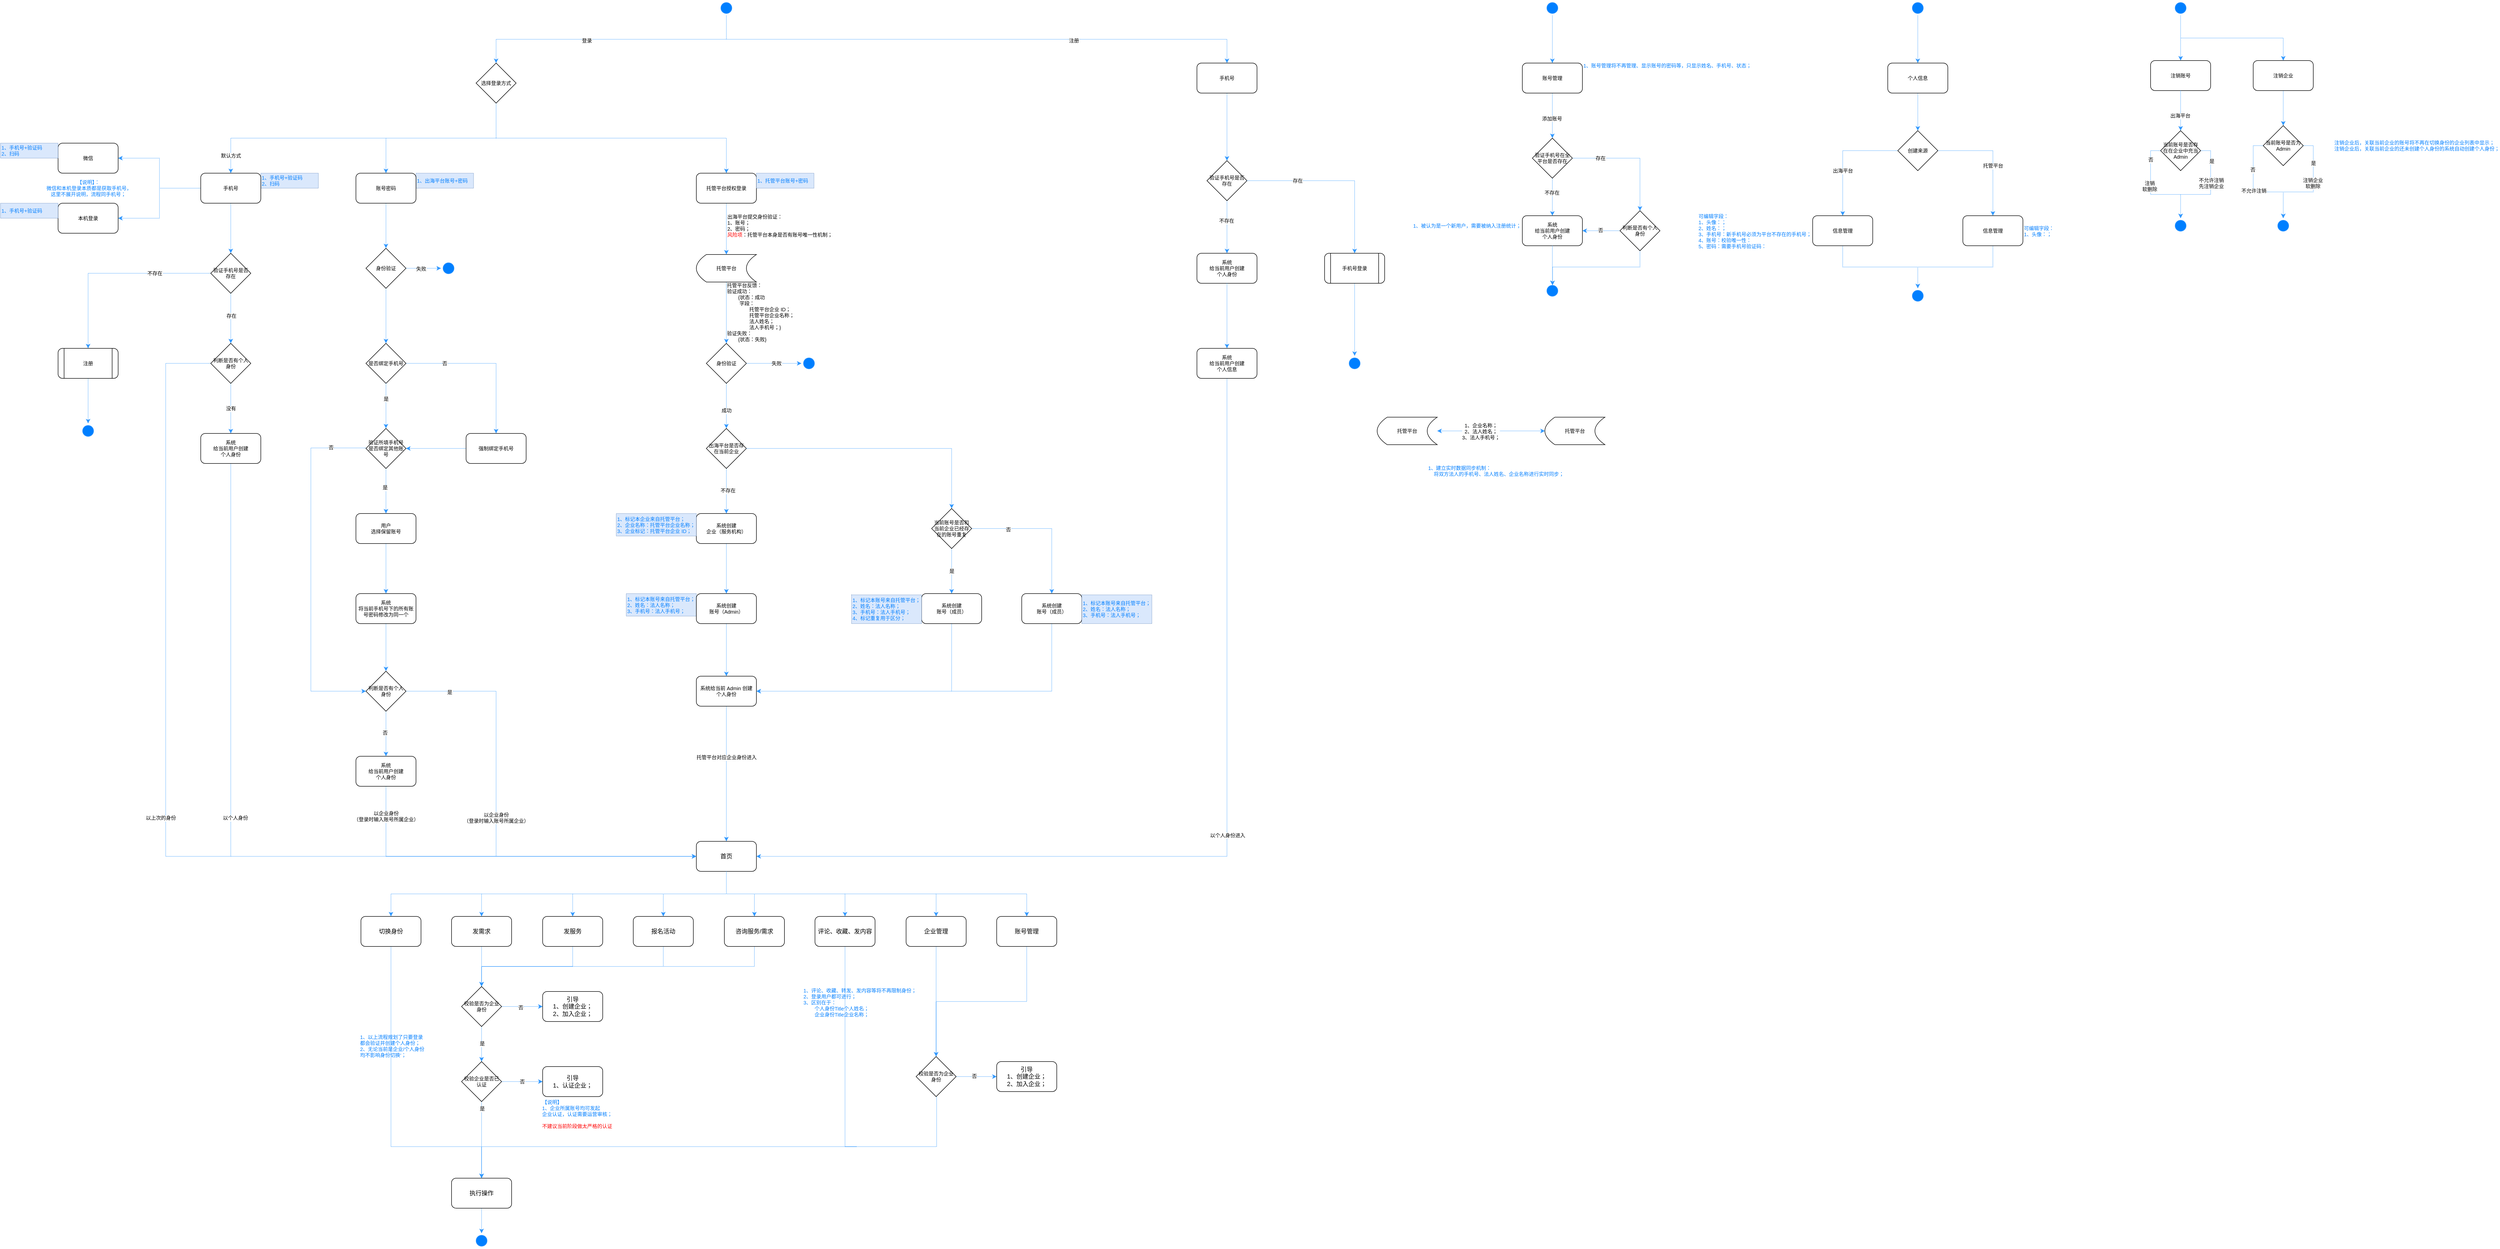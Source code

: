 <mxfile version="25.0.3">
  <diagram id="prtHgNgQTEPvFCAcTncT" name="Page-1">
    <mxGraphModel dx="4318" dy="1194" grid="1" gridSize="10" guides="1" tooltips="1" connect="1" arrows="1" fold="1" page="1" pageScale="1" pageWidth="827" pageHeight="1169" math="0" shadow="0">
      <root>
        <mxCell id="0" />
        <mxCell id="1" parent="0" />
        <mxCell id="fUzzR2nEu7n4qf50nULE-17" value="" style="edgeStyle=orthogonalEdgeStyle;rounded=0;orthogonalLoop=1;jettySize=auto;html=1;entryX=0.5;entryY=0;entryDx=0;entryDy=0;dashed=1;dashPattern=1 1;strokeColor=#3399FF;strokeWidth=1;align=center;verticalAlign=middle;fontFamily=Helvetica;fontSize=10;fontColor=default;labelBackgroundColor=default;endArrow=classic;fillColor=#dae8fc;exitX=0.5;exitY=1;exitDx=0;exitDy=0;" edge="1" parent="1" source="fUzzR2nEu7n4qf50nULE-1" target="fUzzR2nEu7n4qf50nULE-21">
          <mxGeometry relative="1" as="geometry">
            <mxPoint x="304" y="235" as="targetPoint" />
          </mxGeometry>
        </mxCell>
        <mxCell id="fUzzR2nEu7n4qf50nULE-25" value="注册" style="edgeLabel;html=1;align=center;verticalAlign=middle;resizable=0;points=[];rounded=0;dashed=1;dashPattern=1 1;strokeColor=#3399FF;strokeWidth=1;fontFamily=Helvetica;fontSize=10;fontColor=default;labelBackgroundColor=default;fillColor=#dae8fc;" vertex="1" connectable="0" parent="fUzzR2nEu7n4qf50nULE-17">
          <mxGeometry x="0.517" relative="1" as="geometry">
            <mxPoint x="-89" y="2" as="offset" />
          </mxGeometry>
        </mxCell>
        <mxCell id="fUzzR2nEu7n4qf50nULE-28" value="" style="edgeStyle=orthogonalEdgeStyle;rounded=0;orthogonalLoop=1;jettySize=auto;html=1;dashed=1;dashPattern=1 1;strokeColor=#3399FF;strokeWidth=1;align=center;verticalAlign=middle;fontFamily=Helvetica;fontSize=10;fontColor=default;labelBackgroundColor=default;endArrow=classic;fillColor=#dae8fc;exitX=0.5;exitY=1;exitDx=0;exitDy=0;" edge="1" parent="1" source="fUzzR2nEu7n4qf50nULE-1" target="fUzzR2nEu7n4qf50nULE-27">
          <mxGeometry relative="1" as="geometry" />
        </mxCell>
        <mxCell id="fUzzR2nEu7n4qf50nULE-29" value="登录" style="edgeLabel;html=1;align=center;verticalAlign=middle;resizable=0;points=[];rounded=0;strokeColor=#3399FF;fontFamily=Helvetica;fontSize=10;fontColor=default;fillColor=#dae8fc;dashed=1;dashPattern=1 1;strokeWidth=1;labelBackgroundColor=default;" vertex="1" connectable="0" parent="fUzzR2nEu7n4qf50nULE-28">
          <mxGeometry x="-0.164" y="-1" relative="1" as="geometry">
            <mxPoint x="-95" y="3" as="offset" />
          </mxGeometry>
        </mxCell>
        <mxCell id="fUzzR2nEu7n4qf50nULE-1" value="" style="ellipse;html=1;shape=startState;fillColor=#007FFF;strokeColor=#3399FF;" vertex="1" parent="1">
          <mxGeometry x="-395" y="120" width="30" height="30" as="geometry" />
        </mxCell>
        <mxCell id="fUzzR2nEu7n4qf50nULE-178" style="edgeStyle=orthogonalEdgeStyle;shape=connector;rounded=0;orthogonalLoop=1;jettySize=auto;html=1;exitX=0.5;exitY=1;exitDx=0;exitDy=0;dashed=1;dashPattern=1 1;strokeColor=#3399FF;strokeWidth=1;align=center;verticalAlign=middle;fontFamily=Helvetica;fontSize=10;fontColor=default;labelBackgroundColor=default;endArrow=classic;fillColor=#dae8fc;" edge="1" parent="1" source="fUzzR2nEu7n4qf50nULE-197" target="fUzzR2nEu7n4qf50nULE-177">
          <mxGeometry relative="1" as="geometry" />
        </mxCell>
        <mxCell id="fUzzR2nEu7n4qf50nULE-198" value="不存在" style="edgeLabel;html=1;align=center;verticalAlign=middle;resizable=0;points=[];rounded=1;strokeColor=default;fontFamily=Helvetica;fontSize=10;fontColor=default;fillColor=default;" vertex="1" connectable="0" parent="fUzzR2nEu7n4qf50nULE-178">
          <mxGeometry x="-0.242" y="-1" relative="1" as="geometry">
            <mxPoint as="offset" />
          </mxGeometry>
        </mxCell>
        <mxCell id="fUzzR2nEu7n4qf50nULE-199" style="edgeStyle=orthogonalEdgeStyle;shape=connector;rounded=0;orthogonalLoop=1;jettySize=auto;html=1;exitX=0.5;exitY=1;exitDx=0;exitDy=0;entryX=0.5;entryY=0;entryDx=0;entryDy=0;dashed=1;dashPattern=1 1;strokeColor=#3399FF;strokeWidth=1;align=center;verticalAlign=middle;fontFamily=Helvetica;fontSize=10;fontColor=default;labelBackgroundColor=default;endArrow=classic;fillColor=#dae8fc;" edge="1" parent="1" source="fUzzR2nEu7n4qf50nULE-21" target="fUzzR2nEu7n4qf50nULE-197">
          <mxGeometry relative="1" as="geometry" />
        </mxCell>
        <mxCell id="fUzzR2nEu7n4qf50nULE-21" value="手机号" style="rounded=1;whiteSpace=wrap;html=1;fontSize=10;" vertex="1" parent="1">
          <mxGeometry x="560" y="245" width="120" height="60" as="geometry" />
        </mxCell>
        <mxCell id="fUzzR2nEu7n4qf50nULE-54" style="edgeStyle=orthogonalEdgeStyle;rounded=0;orthogonalLoop=1;jettySize=auto;html=1;exitX=0.5;exitY=1;exitDx=0;exitDy=0;fontFamily=Helvetica;fontSize=10;fontColor=default;dashed=1;dashPattern=1 1;strokeColor=#3399FF;strokeWidth=1;align=center;verticalAlign=middle;labelBackgroundColor=default;endArrow=classic;fillColor=#dae8fc;" edge="1" parent="1" source="fUzzR2nEu7n4qf50nULE-27" target="fUzzR2nEu7n4qf50nULE-40">
          <mxGeometry relative="1" as="geometry" />
        </mxCell>
        <mxCell id="fUzzR2nEu7n4qf50nULE-55" value="默认方式" style="edgeLabel;html=1;align=center;verticalAlign=middle;resizable=0;points=[];rounded=0;strokeColor=#3399FF;fontFamily=Helvetica;fontSize=10;fontColor=default;fillColor=#dae8fc;dashed=1;dashPattern=1 1;strokeWidth=1;labelBackgroundColor=default;" vertex="1" connectable="0" parent="fUzzR2nEu7n4qf50nULE-54">
          <mxGeometry x="0.657" y="1" relative="1" as="geometry">
            <mxPoint x="-45" y="34" as="offset" />
          </mxGeometry>
        </mxCell>
        <mxCell id="fUzzR2nEu7n4qf50nULE-58" style="edgeStyle=orthogonalEdgeStyle;rounded=0;orthogonalLoop=1;jettySize=auto;html=1;exitX=0.5;exitY=1;exitDx=0;exitDy=0;fontFamily=Helvetica;fontSize=10;fontColor=default;fillColor=#dae8fc;strokeColor=#3399FF;strokeWidth=1;dashed=1;dashPattern=1 1;" edge="1" parent="1" source="fUzzR2nEu7n4qf50nULE-27" target="fUzzR2nEu7n4qf50nULE-34">
          <mxGeometry relative="1" as="geometry" />
        </mxCell>
        <mxCell id="fUzzR2nEu7n4qf50nULE-59" style="edgeStyle=orthogonalEdgeStyle;shape=connector;rounded=0;orthogonalLoop=1;jettySize=auto;html=1;exitX=0.5;exitY=1;exitDx=0;exitDy=0;entryX=0.5;entryY=0;entryDx=0;entryDy=0;dashed=1;dashPattern=1 1;strokeColor=#3399FF;strokeWidth=1;align=center;verticalAlign=middle;fontFamily=Helvetica;fontSize=12;fontColor=default;labelBackgroundColor=default;endArrow=classic;fillColor=#dae8fc;" edge="1" parent="1" source="fUzzR2nEu7n4qf50nULE-27" target="fUzzR2nEu7n4qf50nULE-33">
          <mxGeometry relative="1" as="geometry" />
        </mxCell>
        <mxCell id="fUzzR2nEu7n4qf50nULE-27" value="选择登录方式" style="rhombus;whiteSpace=wrap;html=1;fillColor=#FFFFFF;strokeColor=#000000;fontSize=10;" vertex="1" parent="1">
          <mxGeometry x="-880" y="245" width="80" height="80" as="geometry" />
        </mxCell>
        <mxCell id="fUzzR2nEu7n4qf50nULE-36" style="edgeStyle=orthogonalEdgeStyle;rounded=0;orthogonalLoop=1;jettySize=auto;html=1;exitX=0.5;exitY=1;exitDx=0;exitDy=0;fontFamily=Helvetica;fontSize=10;fontColor=default;" edge="1" parent="1" source="fUzzR2nEu7n4qf50nULE-35">
          <mxGeometry relative="1" as="geometry">
            <mxPoint x="130" y="540" as="targetPoint" />
          </mxGeometry>
        </mxCell>
        <mxCell id="fUzzR2nEu7n4qf50nULE-70" style="edgeStyle=orthogonalEdgeStyle;shape=connector;rounded=0;orthogonalLoop=1;jettySize=auto;html=1;exitX=0;exitY=0.5;exitDx=0;exitDy=0;entryX=1;entryY=0.5;entryDx=0;entryDy=0;dashed=1;dashPattern=1 1;strokeColor=#3399FF;strokeWidth=1;align=center;verticalAlign=middle;fontFamily=Helvetica;fontSize=10;fontColor=default;labelBackgroundColor=default;endArrow=classic;fillColor=#dae8fc;" edge="1" parent="1" source="fUzzR2nEu7n4qf50nULE-40" target="fUzzR2nEu7n4qf50nULE-41">
          <mxGeometry relative="1" as="geometry" />
        </mxCell>
        <mxCell id="fUzzR2nEu7n4qf50nULE-71" style="edgeStyle=orthogonalEdgeStyle;shape=connector;rounded=0;orthogonalLoop=1;jettySize=auto;html=1;exitX=0;exitY=0.5;exitDx=0;exitDy=0;entryX=1;entryY=0.5;entryDx=0;entryDy=0;dashed=1;dashPattern=1 1;strokeColor=#3399FF;strokeWidth=1;align=center;verticalAlign=middle;fontFamily=Helvetica;fontSize=10;fontColor=default;labelBackgroundColor=default;endArrow=classic;fillColor=#dae8fc;" edge="1" parent="1" source="fUzzR2nEu7n4qf50nULE-40" target="fUzzR2nEu7n4qf50nULE-62">
          <mxGeometry relative="1" as="geometry" />
        </mxCell>
        <mxCell id="fUzzR2nEu7n4qf50nULE-74" value="【说明】：&lt;div&gt;&amp;nbsp;微信和本机登录本质都是获取手机号，&lt;/div&gt;&lt;div&gt;这里不展开说明，流程同手机号；&lt;/div&gt;" style="text;html=1;align=center;verticalAlign=middle;resizable=0;points=[];autosize=1;strokeColor=none;fillColor=none;fontFamily=Helvetica;fontSize=10;fontColor=#007FFF;" vertex="1" parent="1">
          <mxGeometry x="-1755" y="470" width="200" height="50" as="geometry" />
        </mxCell>
        <mxCell id="fUzzR2nEu7n4qf50nULE-122" style="edgeStyle=orthogonalEdgeStyle;shape=connector;rounded=0;orthogonalLoop=1;jettySize=auto;html=1;exitX=0.5;exitY=1;exitDx=0;exitDy=0;dashed=1;dashPattern=1 1;strokeColor=#3399FF;strokeWidth=1;align=center;verticalAlign=middle;fontFamily=Helvetica;fontSize=10;fontColor=default;labelBackgroundColor=default;endArrow=classic;fillColor=#dae8fc;" edge="1" parent="1" source="fUzzR2nEu7n4qf50nULE-75" target="fUzzR2nEu7n4qf50nULE-80">
          <mxGeometry relative="1" as="geometry">
            <Array as="points">
              <mxPoint x="-380" y="770" />
              <mxPoint x="-380" y="770" />
            </Array>
          </mxGeometry>
        </mxCell>
        <mxCell id="fUzzR2nEu7n4qf50nULE-123" value="&lt;div style=&quot;text-align: left;&quot;&gt;托管平台反馈：&lt;div&gt;验证成功：&lt;/div&gt;&lt;div&gt;&lt;span style=&quot;white-space-collapse: preserve;&quot;&gt;&#x9;&lt;/span&gt;{状态：成功&lt;/div&gt;&lt;div&gt;&lt;span style=&quot;white-space-collapse: preserve;&quot;&gt;&#x9;&lt;/span&gt;&amp;nbsp;字段：&lt;/div&gt;&lt;div&gt;&lt;span style=&quot;&quot;&gt;&lt;span style=&quot;white-space-collapse: preserve;&quot;&gt;&#x9;&lt;/span&gt;&lt;span style=&quot;white-space-collapse: preserve;&quot;&gt;&#x9;&lt;/span&gt;托管平台企业 ID；&lt;/span&gt;&lt;/div&gt;&lt;div&gt;&lt;span style=&quot;&quot;&gt;&lt;span style=&quot;white-space-collapse: preserve;&quot;&gt;&#x9;&lt;/span&gt;&lt;span style=&quot;white-space-collapse: preserve;&quot;&gt;&#x9;&lt;/span&gt;托管平台企业名称；&lt;/span&gt;&lt;/div&gt;&lt;div&gt;&lt;span style=&quot;&quot;&gt;&lt;span style=&quot;white-space-collapse: preserve;&quot;&gt;&#x9;&lt;/span&gt;&lt;span style=&quot;white-space-collapse: preserve;&quot;&gt;&#x9;&lt;/span&gt;法人姓名；&lt;/span&gt;&lt;/div&gt;&lt;div&gt;&lt;span style=&quot;&quot;&gt;&lt;span style=&quot;white-space-collapse: preserve;&quot;&gt;&#x9;&lt;/span&gt;&lt;span style=&quot;white-space-collapse: preserve;&quot;&gt;&#x9;&lt;/span&gt;法人手机号；&lt;/span&gt;&lt;span style=&quot;background-color: initial;&quot;&gt;}&lt;/span&gt;&lt;/div&gt;&lt;div&gt;验证失败：&lt;/div&gt;&lt;/div&gt;&lt;div style=&quot;text-align: left;&quot;&gt;&lt;span style=&quot;white-space-collapse: preserve;&quot;&gt;&#x9;&lt;/span&gt;{状态：失败&lt;span style=&quot;&quot;&gt;}&lt;/span&gt;&lt;/div&gt;" style="edgeLabel;html=1;align=center;verticalAlign=middle;resizable=0;points=[];rounded=1;strokeColor=default;fontFamily=Helvetica;fontSize=10;fontColor=default;fillColor=default;labelBackgroundColor=none;direction=north;" vertex="1" connectable="0" parent="fUzzR2nEu7n4qf50nULE-122">
          <mxGeometry x="0.001" y="1" relative="1" as="geometry">
            <mxPoint x="67" y="-1" as="offset" />
          </mxGeometry>
        </mxCell>
        <mxCell id="fUzzR2nEu7n4qf50nULE-75" value="托管平台" style="shape=dataStorage;whiteSpace=wrap;html=1;fixedSize=1;rounded=1;strokeColor=default;align=center;verticalAlign=middle;fontFamily=Helvetica;fontSize=10;fontColor=default;fillColor=default;" vertex="1" parent="1">
          <mxGeometry x="-440" y="627.5" width="120" height="55" as="geometry" />
        </mxCell>
        <mxCell id="fUzzR2nEu7n4qf50nULE-76" style="edgeStyle=orthogonalEdgeStyle;shape=connector;rounded=0;orthogonalLoop=1;jettySize=auto;html=1;entryX=0.5;entryY=0;entryDx=0;entryDy=0;strokeColor=#3399FF;strokeWidth=1;align=center;verticalAlign=middle;fontFamily=Helvetica;fontSize=10;fontColor=default;labelBackgroundColor=default;endArrow=classic;fillColor=#dae8fc;horizontal=1;startArrow=none;startFill=0;dashed=1;dashPattern=1 1;exitX=0.5;exitY=1;exitDx=0;exitDy=0;" edge="1" parent="1" source="fUzzR2nEu7n4qf50nULE-33" target="fUzzR2nEu7n4qf50nULE-75">
          <mxGeometry relative="1" as="geometry">
            <mxPoint x="-310" y="500" as="sourcePoint" />
          </mxGeometry>
        </mxCell>
        <mxCell id="fUzzR2nEu7n4qf50nULE-79" value="&lt;span style=&quot;&quot;&gt;出海平台提交身份验证：&lt;/span&gt;&lt;div style=&quot;&quot;&gt;1、账号；&lt;/div&gt;&lt;div style=&quot;&quot;&gt;2、密码；&lt;/div&gt;&lt;div style=&quot;&quot;&gt;&lt;font color=&quot;#ff0000&quot;&gt;风险项&lt;/font&gt;：托管平台本身是否有账号唯一性机制；&lt;/div&gt;" style="edgeLabel;html=1;align=left;verticalAlign=middle;resizable=0;points=[];rounded=1;strokeColor=default;fontFamily=Helvetica;fontSize=10;fontColor=default;fillColor=default;labelBackgroundColor=none;" vertex="1" connectable="0" parent="fUzzR2nEu7n4qf50nULE-76">
          <mxGeometry x="0.15" y="2" relative="1" as="geometry">
            <mxPoint x="-2" y="-14" as="offset" />
          </mxGeometry>
        </mxCell>
        <mxCell id="fUzzR2nEu7n4qf50nULE-86" style="edgeStyle=orthogonalEdgeStyle;shape=connector;rounded=0;orthogonalLoop=1;jettySize=auto;html=1;exitX=0.5;exitY=1;exitDx=0;exitDy=0;dashed=1;dashPattern=1 1;strokeColor=#3399FF;strokeWidth=1;align=center;verticalAlign=middle;fontFamily=Helvetica;fontSize=10;fontColor=default;labelBackgroundColor=default;endArrow=classic;fillColor=#dae8fc;" edge="1" parent="1" source="fUzzR2nEu7n4qf50nULE-80" target="fUzzR2nEu7n4qf50nULE-84">
          <mxGeometry relative="1" as="geometry" />
        </mxCell>
        <mxCell id="fUzzR2nEu7n4qf50nULE-87" value="成功" style="edgeLabel;html=1;align=center;verticalAlign=middle;resizable=0;points=[];rounded=1;strokeColor=default;fontFamily=Helvetica;fontSize=10;fontColor=default;fillColor=default;" vertex="1" connectable="0" parent="fUzzR2nEu7n4qf50nULE-86">
          <mxGeometry x="0.198" relative="1" as="geometry">
            <mxPoint as="offset" />
          </mxGeometry>
        </mxCell>
        <mxCell id="fUzzR2nEu7n4qf50nULE-90" style="edgeStyle=orthogonalEdgeStyle;shape=connector;rounded=0;orthogonalLoop=1;jettySize=auto;html=1;exitX=1;exitY=0.5;exitDx=0;exitDy=0;entryX=0;entryY=0.5;entryDx=0;entryDy=0;dashed=1;dashPattern=1 1;strokeColor=#3399FF;strokeWidth=1;align=center;verticalAlign=middle;fontFamily=Helvetica;fontSize=10;fontColor=default;labelBackgroundColor=default;endArrow=classic;fillColor=#dae8fc;" edge="1" parent="1" source="fUzzR2nEu7n4qf50nULE-80" target="fUzzR2nEu7n4qf50nULE-126">
          <mxGeometry relative="1" as="geometry" />
        </mxCell>
        <mxCell id="fUzzR2nEu7n4qf50nULE-104" value="失败" style="edgeLabel;html=1;align=center;verticalAlign=middle;resizable=0;points=[];rounded=1;strokeColor=default;fontFamily=Helvetica;fontSize=10;fontColor=default;fillColor=default;" vertex="1" connectable="0" parent="fUzzR2nEu7n4qf50nULE-90">
          <mxGeometry x="0.079" y="-1" relative="1" as="geometry">
            <mxPoint y="-1" as="offset" />
          </mxGeometry>
        </mxCell>
        <mxCell id="fUzzR2nEu7n4qf50nULE-80" value="身份验证" style="rhombus;whiteSpace=wrap;html=1;fillColor=#FFFFFF;strokeColor=#000000;fontSize=10;" vertex="1" parent="1">
          <mxGeometry x="-420" y="805.0" width="80" height="80" as="geometry" />
        </mxCell>
        <mxCell id="fUzzR2nEu7n4qf50nULE-92" style="edgeStyle=orthogonalEdgeStyle;shape=connector;rounded=0;orthogonalLoop=1;jettySize=auto;html=1;exitX=0.5;exitY=1;exitDx=0;exitDy=0;dashed=1;dashPattern=1 1;strokeColor=#3399FF;strokeWidth=1;align=center;verticalAlign=middle;fontFamily=Helvetica;fontSize=10;fontColor=default;labelBackgroundColor=default;endArrow=classic;fillColor=#dae8fc;entryX=0.5;entryY=0;entryDx=0;entryDy=0;" edge="1" parent="1" source="fUzzR2nEu7n4qf50nULE-84" target="fUzzR2nEu7n4qf50nULE-91">
          <mxGeometry relative="1" as="geometry">
            <mxPoint x="-487" y="1360.86" as="targetPoint" />
          </mxGeometry>
        </mxCell>
        <mxCell id="fUzzR2nEu7n4qf50nULE-95" value="" style="edgeLabel;html=1;align=center;verticalAlign=middle;resizable=0;points=[];rounded=1;strokeColor=default;fontFamily=Helvetica;fontSize=10;fontColor=default;fillColor=default;direction=north;" vertex="1" connectable="0" parent="fUzzR2nEu7n4qf50nULE-92">
          <mxGeometry x="0.035" y="-3" relative="1" as="geometry">
            <mxPoint x="-2" as="offset" />
          </mxGeometry>
        </mxCell>
        <mxCell id="fUzzR2nEu7n4qf50nULE-97" value="不存在" style="edgeLabel;html=1;align=center;verticalAlign=middle;resizable=0;points=[];rounded=1;strokeColor=default;fontFamily=Helvetica;fontSize=10;fontColor=default;fillColor=default;" vertex="1" connectable="0" parent="fUzzR2nEu7n4qf50nULE-92">
          <mxGeometry x="-0.033" y="3" relative="1" as="geometry">
            <mxPoint as="offset" />
          </mxGeometry>
        </mxCell>
        <mxCell id="fUzzR2nEu7n4qf50nULE-84" value="出海平台是否存在当前企业" style="rhombus;whiteSpace=wrap;html=1;fillColor=#FFFFFF;strokeColor=#000000;fontSize=10;" vertex="1" parent="1">
          <mxGeometry x="-420" y="975.0" width="80" height="80" as="geometry" />
        </mxCell>
        <mxCell id="fUzzR2nEu7n4qf50nULE-89" value="" style="ellipse;html=1;shape=startState;fillColor=#007FFF;strokeColor=#3399FF;" vertex="1" parent="1">
          <mxGeometry x="-884" y="2583" width="30" height="30" as="geometry" />
        </mxCell>
        <mxCell id="fUzzR2nEu7n4qf50nULE-108" style="edgeStyle=orthogonalEdgeStyle;shape=connector;rounded=0;orthogonalLoop=1;jettySize=auto;html=1;exitX=0.5;exitY=1;exitDx=0;exitDy=0;entryX=0.5;entryY=0;entryDx=0;entryDy=0;dashed=1;dashPattern=1 1;strokeColor=#3399FF;strokeWidth=1;align=center;verticalAlign=middle;fontFamily=Helvetica;fontSize=10;fontColor=default;labelBackgroundColor=default;endArrow=classic;fillColor=#dae8fc;" edge="1" parent="1" source="fUzzR2nEu7n4qf50nULE-93" target="fUzzR2nEu7n4qf50nULE-107">
          <mxGeometry relative="1" as="geometry" />
        </mxCell>
        <mxCell id="fUzzR2nEu7n4qf50nULE-109" value="" style="edgeLabel;html=1;align=center;verticalAlign=middle;resizable=0;points=[];rounded=1;strokeColor=default;fontFamily=Helvetica;fontSize=10;fontColor=default;fillColor=default;" vertex="1" connectable="0" parent="fUzzR2nEu7n4qf50nULE-108">
          <mxGeometry x="-0.078" y="-2" relative="1" as="geometry">
            <mxPoint as="offset" />
          </mxGeometry>
        </mxCell>
        <mxCell id="fUzzR2nEu7n4qf50nULE-105" style="edgeStyle=orthogonalEdgeStyle;shape=connector;rounded=0;orthogonalLoop=1;jettySize=auto;html=1;exitX=0.5;exitY=1;exitDx=0;exitDy=0;entryX=0.5;entryY=0;entryDx=0;entryDy=0;dashed=1;dashPattern=1 1;strokeColor=#3399FF;strokeWidth=1;align=center;verticalAlign=middle;fontFamily=Helvetica;fontSize=10;fontColor=default;labelBackgroundColor=default;endArrow=classic;fillColor=#dae8fc;" edge="1" parent="1" source="fUzzR2nEu7n4qf50nULE-91" target="fUzzR2nEu7n4qf50nULE-93">
          <mxGeometry relative="1" as="geometry" />
        </mxCell>
        <mxCell id="fUzzR2nEu7n4qf50nULE-106" value="" style="edgeLabel;html=1;align=center;verticalAlign=middle;resizable=0;points=[];rounded=1;strokeColor=default;fontFamily=Helvetica;fontSize=10;fontColor=default;fillColor=default;" vertex="1" connectable="0" parent="fUzzR2nEu7n4qf50nULE-105">
          <mxGeometry x="-0.253" y="2" relative="1" as="geometry">
            <mxPoint as="offset" />
          </mxGeometry>
        </mxCell>
        <mxCell id="fUzzR2nEu7n4qf50nULE-111" style="edgeStyle=orthogonalEdgeStyle;shape=connector;rounded=0;orthogonalLoop=1;jettySize=auto;html=1;exitX=0.5;exitY=1;exitDx=0;exitDy=0;entryX=0.5;entryY=0;entryDx=0;entryDy=0;dashed=1;dashPattern=1 1;strokeColor=#3399FF;strokeWidth=1;align=center;verticalAlign=middle;fontFamily=Helvetica;fontSize=10;fontColor=default;labelBackgroundColor=default;endArrow=classic;fillColor=#dae8fc;" edge="1" parent="1" source="fUzzR2nEu7n4qf50nULE-107" target="fUzzR2nEu7n4qf50nULE-110">
          <mxGeometry relative="1" as="geometry" />
        </mxCell>
        <mxCell id="fUzzR2nEu7n4qf50nULE-119" value="托管平台对应企业身份进入" style="edgeLabel;html=1;align=center;verticalAlign=middle;resizable=0;points=[];rounded=1;strokeColor=default;fontFamily=Helvetica;fontSize=10;fontColor=default;fillColor=default;" vertex="1" connectable="0" parent="fUzzR2nEu7n4qf50nULE-111">
          <mxGeometry x="-0.322" y="-1" relative="1" as="geometry">
            <mxPoint x="1" y="10" as="offset" />
          </mxGeometry>
        </mxCell>
        <mxCell id="fUzzR2nEu7n4qf50nULE-107" value="系统给当前&amp;nbsp;Admin 创建&lt;div&gt;个人身份&lt;/div&gt;" style="rounded=1;whiteSpace=wrap;html=1;strokeColor=default;align=center;verticalAlign=middle;fontFamily=Helvetica;fontSize=10;fontColor=default;fillColor=default;" vertex="1" parent="1">
          <mxGeometry x="-440" y="1470.0" width="120" height="60" as="geometry" />
        </mxCell>
        <mxCell id="fUzzR2nEu7n4qf50nULE-110" value="&lt;span style=&quot;font-size: 12px; text-align: left;&quot;&gt;首页&lt;/span&gt;" style="rounded=1;whiteSpace=wrap;html=1;strokeColor=default;align=center;verticalAlign=middle;fontFamily=Helvetica;fontSize=10;fontColor=default;fillColor=default;" vertex="1" parent="1">
          <mxGeometry x="-440" y="1800" width="120" height="60" as="geometry" />
        </mxCell>
        <mxCell id="fUzzR2nEu7n4qf50nULE-125" style="edgeStyle=orthogonalEdgeStyle;shape=connector;rounded=0;orthogonalLoop=1;jettySize=auto;html=1;exitX=1;exitY=0.5;exitDx=0;exitDy=0;dashed=1;dashPattern=1 1;strokeColor=#3399FF;strokeWidth=1;align=center;verticalAlign=middle;fontFamily=Helvetica;fontSize=10;fontColor=default;labelBackgroundColor=default;endArrow=classic;fillColor=#dae8fc;entryX=0;entryY=0.5;entryDx=0;entryDy=0;" edge="1" parent="1" source="fUzzR2nEu7n4qf50nULE-121" target="fUzzR2nEu7n4qf50nULE-127">
          <mxGeometry relative="1" as="geometry">
            <mxPoint x="-790" y="730" as="targetPoint" />
          </mxGeometry>
        </mxCell>
        <mxCell id="fUzzR2nEu7n4qf50nULE-130" value="失败" style="edgeLabel;html=1;align=center;verticalAlign=middle;resizable=0;points=[];rounded=1;strokeColor=default;fontFamily=Helvetica;fontSize=10;fontColor=default;fillColor=default;" vertex="1" connectable="0" parent="fUzzR2nEu7n4qf50nULE-125">
          <mxGeometry x="-0.15" y="-1" relative="1" as="geometry">
            <mxPoint as="offset" />
          </mxGeometry>
        </mxCell>
        <mxCell id="fUzzR2nEu7n4qf50nULE-129" style="edgeStyle=orthogonalEdgeStyle;shape=connector;rounded=0;orthogonalLoop=1;jettySize=auto;html=1;exitX=0.5;exitY=1;exitDx=0;exitDy=0;entryX=0.5;entryY=0;entryDx=0;entryDy=0;dashed=1;dashPattern=1 1;strokeColor=#3399FF;strokeWidth=1;align=center;verticalAlign=middle;fontFamily=Helvetica;fontSize=10;fontColor=default;labelBackgroundColor=default;endArrow=classic;fillColor=#dae8fc;" edge="1" parent="1" source="fUzzR2nEu7n4qf50nULE-121" target="fUzzR2nEu7n4qf50nULE-128">
          <mxGeometry relative="1" as="geometry" />
        </mxCell>
        <mxCell id="fUzzR2nEu7n4qf50nULE-121" value="身份验证" style="rhombus;whiteSpace=wrap;html=1;fillColor=#FFFFFF;strokeColor=#000000;fontSize=10;" vertex="1" parent="1">
          <mxGeometry x="-1100" y="615" width="80" height="80" as="geometry" />
        </mxCell>
        <mxCell id="fUzzR2nEu7n4qf50nULE-124" style="edgeStyle=orthogonalEdgeStyle;shape=connector;rounded=0;orthogonalLoop=1;jettySize=auto;html=1;exitX=0.5;exitY=1;exitDx=0;exitDy=0;entryX=0.5;entryY=0;entryDx=0;entryDy=0;dashed=1;dashPattern=1 1;strokeColor=#3399FF;strokeWidth=1;align=center;verticalAlign=middle;fontFamily=Helvetica;fontSize=10;fontColor=default;labelBackgroundColor=default;endArrow=classic;fillColor=#dae8fc;" edge="1" parent="1" source="fUzzR2nEu7n4qf50nULE-34" target="fUzzR2nEu7n4qf50nULE-121">
          <mxGeometry relative="1" as="geometry" />
        </mxCell>
        <mxCell id="fUzzR2nEu7n4qf50nULE-126" value="" style="ellipse;html=1;shape=startState;fillColor=#007FFF;strokeColor=#3399FF;" vertex="1" parent="1">
          <mxGeometry x="-230" y="830.0" width="30" height="30" as="geometry" />
        </mxCell>
        <mxCell id="fUzzR2nEu7n4qf50nULE-127" value="" style="ellipse;html=1;shape=startState;fillColor=#007FFF;strokeColor=#3399FF;" vertex="1" parent="1">
          <mxGeometry x="-950" y="640" width="30" height="30" as="geometry" />
        </mxCell>
        <mxCell id="fUzzR2nEu7n4qf50nULE-131" style="edgeStyle=orthogonalEdgeStyle;shape=connector;rounded=0;orthogonalLoop=1;jettySize=auto;html=1;exitX=0;exitY=0.5;exitDx=0;exitDy=0;entryX=0;entryY=0.5;entryDx=0;entryDy=0;dashed=1;dashPattern=1 1;strokeColor=#3399FF;strokeWidth=1;align=center;verticalAlign=middle;fontFamily=Helvetica;fontSize=10;fontColor=default;labelBackgroundColor=default;endArrow=classic;fillColor=#dae8fc;" edge="1" parent="1" source="fUzzR2nEu7n4qf50nULE-136" target="fUzzR2nEu7n4qf50nULE-153">
          <mxGeometry relative="1" as="geometry">
            <mxPoint x="-620" y="1230" as="targetPoint" />
            <Array as="points">
              <mxPoint x="-1210" y="1014" />
              <mxPoint x="-1210" y="1500" />
            </Array>
          </mxGeometry>
        </mxCell>
        <mxCell id="fUzzR2nEu7n4qf50nULE-132" value="" style="edgeLabel;html=1;align=center;verticalAlign=middle;resizable=0;points=[];rounded=1;strokeColor=default;fontFamily=Helvetica;fontSize=10;fontColor=default;fillColor=default;" vertex="1" connectable="0" parent="fUzzR2nEu7n4qf50nULE-131">
          <mxGeometry x="-0.462" y="1" relative="1" as="geometry">
            <mxPoint y="137" as="offset" />
          </mxGeometry>
        </mxCell>
        <mxCell id="fUzzR2nEu7n4qf50nULE-141" value="否" style="edgeLabel;html=1;align=center;verticalAlign=middle;resizable=0;points=[];rounded=1;strokeColor=default;fontFamily=Helvetica;fontSize=10;fontColor=default;fillColor=default;" vertex="1" connectable="0" parent="fUzzR2nEu7n4qf50nULE-131">
          <mxGeometry x="-0.69" y="2" relative="1" as="geometry">
            <mxPoint x="38" y="-3" as="offset" />
          </mxGeometry>
        </mxCell>
        <mxCell id="fUzzR2nEu7n4qf50nULE-134" style="edgeStyle=orthogonalEdgeStyle;shape=connector;rounded=0;orthogonalLoop=1;jettySize=auto;html=1;dashed=1;dashPattern=1 1;strokeColor=#3399FF;strokeWidth=1;align=center;verticalAlign=middle;fontFamily=Helvetica;fontSize=10;fontColor=default;labelBackgroundColor=default;endArrow=classic;fillColor=#dae8fc;exitX=1;exitY=0.5;exitDx=0;exitDy=0;" edge="1" parent="1" source="fUzzR2nEu7n4qf50nULE-128" target="fUzzR2nEu7n4qf50nULE-133">
          <mxGeometry relative="1" as="geometry" />
        </mxCell>
        <mxCell id="fUzzR2nEu7n4qf50nULE-135" value="否" style="edgeLabel;html=1;align=center;verticalAlign=middle;resizable=0;points=[];rounded=1;strokeColor=default;fontFamily=Helvetica;fontSize=10;fontColor=default;fillColor=default;" vertex="1" connectable="0" parent="fUzzR2nEu7n4qf50nULE-134">
          <mxGeometry x="-0.519" relative="1" as="geometry">
            <mxPoint as="offset" />
          </mxGeometry>
        </mxCell>
        <mxCell id="fUzzR2nEu7n4qf50nULE-128" value="是否绑定手机号" style="rhombus;whiteSpace=wrap;html=1;fillColor=#FFFFFF;strokeColor=#000000;fontSize=10;" vertex="1" parent="1">
          <mxGeometry x="-1100" y="805" width="80" height="80" as="geometry" />
        </mxCell>
        <mxCell id="fUzzR2nEu7n4qf50nULE-137" style="edgeStyle=orthogonalEdgeStyle;shape=connector;rounded=0;orthogonalLoop=1;jettySize=auto;html=1;exitX=0.5;exitY=1;exitDx=0;exitDy=0;dashed=1;dashPattern=1 1;strokeColor=#3399FF;strokeWidth=1;align=center;verticalAlign=middle;fontFamily=Helvetica;fontSize=10;fontColor=default;labelBackgroundColor=default;endArrow=classic;fillColor=#dae8fc;" edge="1" parent="1" source="fUzzR2nEu7n4qf50nULE-128" target="fUzzR2nEu7n4qf50nULE-136">
          <mxGeometry relative="1" as="geometry" />
        </mxCell>
        <mxCell id="fUzzR2nEu7n4qf50nULE-138" value="是" style="edgeLabel;html=1;align=center;verticalAlign=middle;resizable=0;points=[];rounded=1;strokeColor=default;fontFamily=Helvetica;fontSize=10;fontColor=default;fillColor=default;" vertex="1" connectable="0" parent="fUzzR2nEu7n4qf50nULE-137">
          <mxGeometry x="-0.312" relative="1" as="geometry">
            <mxPoint as="offset" />
          </mxGeometry>
        </mxCell>
        <mxCell id="fUzzR2nEu7n4qf50nULE-139" style="edgeStyle=orthogonalEdgeStyle;shape=connector;rounded=0;orthogonalLoop=1;jettySize=auto;html=1;entryX=1;entryY=0.5;entryDx=0;entryDy=0;dashed=1;dashPattern=1 1;strokeColor=#3399FF;strokeWidth=1;align=center;verticalAlign=middle;fontFamily=Helvetica;fontSize=10;fontColor=default;labelBackgroundColor=default;endArrow=classic;fillColor=#dae8fc;exitX=0;exitY=0.5;exitDx=0;exitDy=0;" edge="1" parent="1" source="fUzzR2nEu7n4qf50nULE-133" target="fUzzR2nEu7n4qf50nULE-136">
          <mxGeometry relative="1" as="geometry" />
        </mxCell>
        <mxCell id="fUzzR2nEu7n4qf50nULE-133" value="强制绑定手机号" style="rounded=1;whiteSpace=wrap;html=1;strokeColor=default;align=center;verticalAlign=middle;fontFamily=Helvetica;fontSize=10;fontColor=default;fillColor=default;" vertex="1" parent="1">
          <mxGeometry x="-900" y="985" width="120" height="60" as="geometry" />
        </mxCell>
        <mxCell id="fUzzR2nEu7n4qf50nULE-142" style="edgeStyle=orthogonalEdgeStyle;shape=connector;rounded=0;orthogonalLoop=1;jettySize=auto;html=1;exitX=0.5;exitY=1;exitDx=0;exitDy=0;entryX=0.5;entryY=0;entryDx=0;entryDy=0;dashed=1;dashPattern=1 1;strokeColor=#3399FF;strokeWidth=1;align=center;verticalAlign=middle;fontFamily=Helvetica;fontSize=10;fontColor=default;labelBackgroundColor=default;endArrow=classic;fillColor=#dae8fc;" edge="1" parent="1" source="fUzzR2nEu7n4qf50nULE-136" target="fUzzR2nEu7n4qf50nULE-140">
          <mxGeometry relative="1" as="geometry" />
        </mxCell>
        <mxCell id="fUzzR2nEu7n4qf50nULE-147" value="是" style="edgeLabel;html=1;align=center;verticalAlign=middle;resizable=0;points=[];rounded=1;strokeColor=default;fontFamily=Helvetica;fontSize=10;fontColor=default;fillColor=default;" vertex="1" connectable="0" parent="fUzzR2nEu7n4qf50nULE-142">
          <mxGeometry x="-0.153" y="-2" relative="1" as="geometry">
            <mxPoint as="offset" />
          </mxGeometry>
        </mxCell>
        <mxCell id="fUzzR2nEu7n4qf50nULE-136" value="验证所填手机号是否绑定其他账号" style="rhombus;whiteSpace=wrap;html=1;fillColor=#FFFFFF;strokeColor=#000000;fontSize=10;" vertex="1" parent="1">
          <mxGeometry x="-1100" y="975" width="80" height="80" as="geometry" />
        </mxCell>
        <mxCell id="fUzzR2nEu7n4qf50nULE-144" style="edgeStyle=orthogonalEdgeStyle;shape=connector;rounded=0;orthogonalLoop=1;jettySize=auto;html=1;exitX=0.5;exitY=1;exitDx=0;exitDy=0;entryX=0.5;entryY=0;entryDx=0;entryDy=0;dashed=1;dashPattern=1 1;strokeColor=#3399FF;strokeWidth=1;align=center;verticalAlign=middle;fontFamily=Helvetica;fontSize=10;fontColor=default;labelBackgroundColor=default;endArrow=classic;fillColor=#dae8fc;" edge="1" parent="1" source="fUzzR2nEu7n4qf50nULE-140" target="fUzzR2nEu7n4qf50nULE-143">
          <mxGeometry relative="1" as="geometry" />
        </mxCell>
        <mxCell id="fUzzR2nEu7n4qf50nULE-140" value="用户&lt;div&gt;选择保留账号&lt;/div&gt;" style="rounded=1;whiteSpace=wrap;html=1;strokeColor=default;align=center;verticalAlign=middle;fontFamily=Helvetica;fontSize=10;fontColor=default;fillColor=default;" vertex="1" parent="1">
          <mxGeometry x="-1120" y="1145" width="120" height="60" as="geometry" />
        </mxCell>
        <mxCell id="fUzzR2nEu7n4qf50nULE-145" style="edgeStyle=orthogonalEdgeStyle;shape=connector;rounded=0;orthogonalLoop=1;jettySize=auto;html=1;exitX=1;exitY=0.5;exitDx=0;exitDy=0;entryX=0;entryY=0.5;entryDx=0;entryDy=0;dashed=1;dashPattern=1 1;strokeColor=#3399FF;strokeWidth=1;align=center;verticalAlign=middle;fontFamily=Helvetica;fontSize=10;fontColor=default;labelBackgroundColor=default;endArrow=classic;fillColor=#dae8fc;" edge="1" parent="1" source="fUzzR2nEu7n4qf50nULE-153" target="fUzzR2nEu7n4qf50nULE-110">
          <mxGeometry relative="1" as="geometry">
            <Array as="points">
              <mxPoint x="-840" y="1500" />
              <mxPoint x="-840" y="1830" />
            </Array>
          </mxGeometry>
        </mxCell>
        <mxCell id="fUzzR2nEu7n4qf50nULE-146" value="以企业身份&lt;br&gt;（登录时输入账号所属企业）" style="edgeLabel;html=1;align=center;verticalAlign=middle;resizable=0;points=[];rounded=1;strokeColor=default;fontFamily=Helvetica;fontSize=10;fontColor=default;fillColor=default;" vertex="1" connectable="0" parent="fUzzR2nEu7n4qf50nULE-145">
          <mxGeometry x="-0.136" y="-1" relative="1" as="geometry">
            <mxPoint x="1" y="40" as="offset" />
          </mxGeometry>
        </mxCell>
        <mxCell id="fUzzR2nEu7n4qf50nULE-154" value="是" style="edgeLabel;html=1;align=center;verticalAlign=middle;resizable=0;points=[];rounded=1;strokeColor=default;fontFamily=Helvetica;fontSize=10;fontColor=default;fillColor=default;" vertex="1" connectable="0" parent="fUzzR2nEu7n4qf50nULE-145">
          <mxGeometry x="-0.809" y="-2" relative="1" as="geometry">
            <mxPoint as="offset" />
          </mxGeometry>
        </mxCell>
        <mxCell id="fUzzR2nEu7n4qf50nULE-149" style="edgeStyle=orthogonalEdgeStyle;shape=connector;rounded=0;orthogonalLoop=1;jettySize=auto;html=1;exitX=0.5;exitY=1;exitDx=0;exitDy=0;entryX=0.5;entryY=0;entryDx=0;entryDy=0;dashed=1;dashPattern=1 1;strokeColor=#3399FF;strokeWidth=1;align=center;verticalAlign=middle;fontFamily=Helvetica;fontSize=10;fontColor=default;labelBackgroundColor=default;endArrow=classic;fillColor=#dae8fc;" edge="1" parent="1" source="fUzzR2nEu7n4qf50nULE-143" target="fUzzR2nEu7n4qf50nULE-153">
          <mxGeometry relative="1" as="geometry" />
        </mxCell>
        <mxCell id="fUzzR2nEu7n4qf50nULE-143" value="系统&lt;div&gt;将当前手机号下的所有账号密码修改为同一个&lt;/div&gt;" style="rounded=1;whiteSpace=wrap;html=1;strokeColor=default;align=center;verticalAlign=middle;fontFamily=Helvetica;fontSize=10;fontColor=default;fillColor=default;" vertex="1" parent="1">
          <mxGeometry x="-1120" y="1305" width="120" height="60" as="geometry" />
        </mxCell>
        <mxCell id="fUzzR2nEu7n4qf50nULE-157" style="edgeStyle=orthogonalEdgeStyle;shape=connector;rounded=0;orthogonalLoop=1;jettySize=auto;html=1;exitX=0.5;exitY=1;exitDx=0;exitDy=0;entryX=0;entryY=0.5;entryDx=0;entryDy=0;dashed=1;dashPattern=1 1;strokeColor=#3399FF;strokeWidth=1;align=center;verticalAlign=middle;fontFamily=Helvetica;fontSize=10;fontColor=default;labelBackgroundColor=default;endArrow=classic;fillColor=#dae8fc;" edge="1" parent="1" source="fUzzR2nEu7n4qf50nULE-148" target="fUzzR2nEu7n4qf50nULE-110">
          <mxGeometry relative="1" as="geometry" />
        </mxCell>
        <mxCell id="fUzzR2nEu7n4qf50nULE-158" value="以企业身份&lt;br&gt;（登录时输入账号所属企业）" style="edgeLabel;html=1;align=center;verticalAlign=middle;resizable=0;points=[];rounded=1;strokeColor=default;fontFamily=Helvetica;fontSize=10;fontColor=default;fillColor=default;" vertex="1" connectable="0" parent="fUzzR2nEu7n4qf50nULE-157">
          <mxGeometry x="-0.679" y="-1" relative="1" as="geometry">
            <mxPoint x="1" y="-62" as="offset" />
          </mxGeometry>
        </mxCell>
        <mxCell id="fUzzR2nEu7n4qf50nULE-148" value="系统&lt;div&gt;给当前用户创建&lt;div&gt;个人身份&lt;/div&gt;&lt;/div&gt;" style="rounded=1;whiteSpace=wrap;html=1;strokeColor=default;align=center;verticalAlign=middle;fontFamily=Helvetica;fontSize=10;fontColor=default;fillColor=default;" vertex="1" parent="1">
          <mxGeometry x="-1120" y="1630" width="120" height="60" as="geometry" />
        </mxCell>
        <mxCell id="fUzzR2nEu7n4qf50nULE-160" style="edgeStyle=orthogonalEdgeStyle;shape=connector;rounded=0;orthogonalLoop=1;jettySize=auto;html=1;exitX=0;exitY=0.5;exitDx=0;exitDy=0;dashed=1;dashPattern=1 1;strokeColor=#3399FF;strokeWidth=1;align=center;verticalAlign=middle;fontFamily=Helvetica;fontSize=10;fontColor=default;labelBackgroundColor=default;endArrow=classic;fillColor=#dae8fc;entryX=0.5;entryY=0;entryDx=0;entryDy=0;" edge="1" parent="1" source="fUzzR2nEu7n4qf50nULE-150" target="fUzzR2nEu7n4qf50nULE-162">
          <mxGeometry relative="1" as="geometry">
            <mxPoint x="-1520" y="780" as="targetPoint" />
          </mxGeometry>
        </mxCell>
        <mxCell id="fUzzR2nEu7n4qf50nULE-170" value="不存在" style="edgeLabel;html=1;align=center;verticalAlign=middle;resizable=0;points=[];rounded=1;strokeColor=default;fontFamily=Helvetica;fontSize=10;fontColor=default;fillColor=default;" vertex="1" connectable="0" parent="fUzzR2nEu7n4qf50nULE-160">
          <mxGeometry x="-0.58" relative="1" as="geometry">
            <mxPoint x="-29" as="offset" />
          </mxGeometry>
        </mxCell>
        <mxCell id="fUzzR2nEu7n4qf50nULE-171" style="edgeStyle=orthogonalEdgeStyle;shape=connector;rounded=0;orthogonalLoop=1;jettySize=auto;html=1;exitX=0.5;exitY=1;exitDx=0;exitDy=0;entryX=0.5;entryY=0;entryDx=0;entryDy=0;dashed=1;dashPattern=1 1;strokeColor=#3399FF;strokeWidth=1;align=center;verticalAlign=middle;fontFamily=Helvetica;fontSize=10;fontColor=default;labelBackgroundColor=default;endArrow=classic;fillColor=#dae8fc;" edge="1" parent="1" source="fUzzR2nEu7n4qf50nULE-150" target="fUzzR2nEu7n4qf50nULE-166">
          <mxGeometry relative="1" as="geometry" />
        </mxCell>
        <mxCell id="fUzzR2nEu7n4qf50nULE-172" value="存在" style="edgeLabel;html=1;align=center;verticalAlign=middle;resizable=0;points=[];rounded=1;strokeColor=default;fontFamily=Helvetica;fontSize=10;fontColor=default;fillColor=default;" vertex="1" connectable="0" parent="fUzzR2nEu7n4qf50nULE-171">
          <mxGeometry x="-0.105" y="1" relative="1" as="geometry">
            <mxPoint as="offset" />
          </mxGeometry>
        </mxCell>
        <mxCell id="fUzzR2nEu7n4qf50nULE-150" value="验证手机号是否存在" style="rhombus;whiteSpace=wrap;html=1;fillColor=#FFFFFF;strokeColor=#000000;fontSize=10;" vertex="1" parent="1">
          <mxGeometry x="-1410" y="625" width="80" height="80" as="geometry" />
        </mxCell>
        <mxCell id="fUzzR2nEu7n4qf50nULE-152" style="edgeStyle=orthogonalEdgeStyle;shape=connector;rounded=0;orthogonalLoop=1;jettySize=auto;html=1;exitX=0.5;exitY=1;exitDx=0;exitDy=0;entryX=0.5;entryY=0;entryDx=0;entryDy=0;dashed=1;dashPattern=1 1;strokeColor=#3399FF;strokeWidth=1;align=center;verticalAlign=middle;fontFamily=Helvetica;fontSize=10;fontColor=default;labelBackgroundColor=default;endArrow=classic;fillColor=#dae8fc;" edge="1" parent="1" source="fUzzR2nEu7n4qf50nULE-40" target="fUzzR2nEu7n4qf50nULE-150">
          <mxGeometry relative="1" as="geometry" />
        </mxCell>
        <mxCell id="fUzzR2nEu7n4qf50nULE-155" style="edgeStyle=orthogonalEdgeStyle;shape=connector;rounded=0;orthogonalLoop=1;jettySize=auto;html=1;exitX=0.5;exitY=1;exitDx=0;exitDy=0;entryX=0.5;entryY=0;entryDx=0;entryDy=0;dashed=1;dashPattern=1 1;strokeColor=#3399FF;strokeWidth=1;align=center;verticalAlign=middle;fontFamily=Helvetica;fontSize=10;fontColor=default;labelBackgroundColor=default;endArrow=classic;fillColor=#dae8fc;" edge="1" parent="1" source="fUzzR2nEu7n4qf50nULE-153" target="fUzzR2nEu7n4qf50nULE-148">
          <mxGeometry relative="1" as="geometry" />
        </mxCell>
        <mxCell id="fUzzR2nEu7n4qf50nULE-156" value="否" style="edgeLabel;html=1;align=center;verticalAlign=middle;resizable=0;points=[];rounded=1;strokeColor=default;fontFamily=Helvetica;fontSize=10;fontColor=default;fillColor=default;" vertex="1" connectable="0" parent="fUzzR2nEu7n4qf50nULE-155">
          <mxGeometry x="-0.051" y="-2" relative="1" as="geometry">
            <mxPoint as="offset" />
          </mxGeometry>
        </mxCell>
        <mxCell id="fUzzR2nEu7n4qf50nULE-153" value="判断是否有个人身份" style="rhombus;whiteSpace=wrap;html=1;fillColor=#FFFFFF;strokeColor=#000000;fontSize=10;" vertex="1" parent="1">
          <mxGeometry x="-1100" y="1460" width="80" height="80" as="geometry" />
        </mxCell>
        <mxCell id="fUzzR2nEu7n4qf50nULE-164" style="edgeStyle=orthogonalEdgeStyle;shape=connector;rounded=0;orthogonalLoop=1;jettySize=auto;html=1;exitX=0.5;exitY=1;exitDx=0;exitDy=0;dashed=1;dashPattern=1 1;strokeColor=#3399FF;strokeWidth=1;align=center;verticalAlign=middle;fontFamily=Helvetica;fontSize=10;fontColor=default;labelBackgroundColor=default;endArrow=classic;fillColor=#dae8fc;" edge="1" parent="1" source="fUzzR2nEu7n4qf50nULE-162" target="fUzzR2nEu7n4qf50nULE-163">
          <mxGeometry relative="1" as="geometry" />
        </mxCell>
        <mxCell id="fUzzR2nEu7n4qf50nULE-162" value="注册" style="shape=process;whiteSpace=wrap;html=1;backgroundOutline=1;rounded=1;strokeColor=default;align=center;verticalAlign=middle;fontFamily=Helvetica;fontSize=10;fontColor=default;fillColor=default;" vertex="1" parent="1">
          <mxGeometry x="-1715" y="815" width="120" height="60" as="geometry" />
        </mxCell>
        <mxCell id="fUzzR2nEu7n4qf50nULE-163" value="" style="ellipse;html=1;shape=startState;fillColor=#007FFF;strokeColor=#3399FF;" vertex="1" parent="1">
          <mxGeometry x="-1670" y="965" width="30" height="30" as="geometry" />
        </mxCell>
        <mxCell id="fUzzR2nEu7n4qf50nULE-174" value="没有" style="edgeStyle=orthogonalEdgeStyle;shape=connector;rounded=0;orthogonalLoop=1;jettySize=auto;html=1;exitX=0.5;exitY=1;exitDx=0;exitDy=0;entryX=0.5;entryY=0;entryDx=0;entryDy=0;dashed=1;dashPattern=1 1;strokeColor=#3399FF;strokeWidth=1;align=center;verticalAlign=middle;fontFamily=Helvetica;fontSize=10;fontColor=default;labelBackgroundColor=default;endArrow=classic;fillColor=#dae8fc;" edge="1" parent="1" source="fUzzR2nEu7n4qf50nULE-166" target="fUzzR2nEu7n4qf50nULE-173">
          <mxGeometry relative="1" as="geometry" />
        </mxCell>
        <mxCell id="fUzzR2nEu7n4qf50nULE-187" style="edgeStyle=orthogonalEdgeStyle;shape=connector;rounded=0;orthogonalLoop=1;jettySize=auto;html=1;exitX=0;exitY=0.5;exitDx=0;exitDy=0;entryX=0;entryY=0.5;entryDx=0;entryDy=0;dashed=1;dashPattern=1 1;strokeColor=#3399FF;strokeWidth=1;align=center;verticalAlign=middle;fontFamily=Helvetica;fontSize=10;fontColor=default;labelBackgroundColor=default;endArrow=classic;fillColor=#dae8fc;" edge="1" parent="1" source="fUzzR2nEu7n4qf50nULE-166" target="fUzzR2nEu7n4qf50nULE-110">
          <mxGeometry relative="1" as="geometry">
            <mxPoint x="-1430" y="1830" as="targetPoint" />
            <Array as="points">
              <mxPoint x="-1500" y="845" />
              <mxPoint x="-1500" y="1830" />
            </Array>
          </mxGeometry>
        </mxCell>
        <mxCell id="fUzzR2nEu7n4qf50nULE-188" value="以上次的身份" style="edgeLabel;html=1;align=center;verticalAlign=middle;resizable=0;points=[];rounded=1;strokeColor=default;fontFamily=Helvetica;fontSize=10;fontColor=default;fillColor=default;" vertex="1" connectable="0" parent="fUzzR2nEu7n4qf50nULE-187">
          <mxGeometry x="0.072" y="-1" relative="1" as="geometry">
            <mxPoint x="-80" y="-78" as="offset" />
          </mxGeometry>
        </mxCell>
        <mxCell id="fUzzR2nEu7n4qf50nULE-166" value="判断是否有个人身份" style="rhombus;whiteSpace=wrap;html=1;fillColor=#FFFFFF;strokeColor=#000000;fontSize=10;" vertex="1" parent="1">
          <mxGeometry x="-1410" y="805" width="80" height="80" as="geometry" />
        </mxCell>
        <mxCell id="fUzzR2nEu7n4qf50nULE-185" style="edgeStyle=orthogonalEdgeStyle;shape=connector;rounded=0;orthogonalLoop=1;jettySize=auto;html=1;exitX=0.5;exitY=1;exitDx=0;exitDy=0;entryX=0;entryY=0.5;entryDx=0;entryDy=0;dashed=1;dashPattern=1 1;strokeColor=#3399FF;strokeWidth=1;align=center;verticalAlign=middle;fontFamily=Helvetica;fontSize=10;fontColor=default;labelBackgroundColor=default;endArrow=classic;fillColor=#dae8fc;" edge="1" parent="1" source="fUzzR2nEu7n4qf50nULE-173" target="fUzzR2nEu7n4qf50nULE-110">
          <mxGeometry relative="1" as="geometry" />
        </mxCell>
        <mxCell id="fUzzR2nEu7n4qf50nULE-186" value="以个人身份" style="edgeLabel;html=1;align=center;verticalAlign=middle;resizable=0;points=[];rounded=1;strokeColor=default;fontFamily=Helvetica;fontSize=10;fontColor=default;fillColor=default;" vertex="1" connectable="0" parent="fUzzR2nEu7n4qf50nULE-185">
          <mxGeometry x="0.011" y="-1" relative="1" as="geometry">
            <mxPoint x="-73" y="-78" as="offset" />
          </mxGeometry>
        </mxCell>
        <mxCell id="fUzzR2nEu7n4qf50nULE-173" value="系统&lt;div&gt;给当前用户创建&lt;div&gt;个人身份&lt;/div&gt;&lt;/div&gt;" style="rounded=1;whiteSpace=wrap;html=1;strokeColor=default;align=center;verticalAlign=middle;fontFamily=Helvetica;fontSize=10;fontColor=default;fillColor=default;" vertex="1" parent="1">
          <mxGeometry x="-1430" y="985" width="120" height="60" as="geometry" />
        </mxCell>
        <mxCell id="fUzzR2nEu7n4qf50nULE-179" style="edgeStyle=orthogonalEdgeStyle;shape=connector;rounded=0;orthogonalLoop=1;jettySize=auto;html=1;exitX=0.5;exitY=1;exitDx=0;exitDy=0;entryX=1;entryY=0.5;entryDx=0;entryDy=0;dashed=1;dashPattern=1 1;strokeColor=#3399FF;strokeWidth=1;align=center;verticalAlign=middle;fontFamily=Helvetica;fontSize=10;fontColor=default;labelBackgroundColor=default;endArrow=classic;fillColor=#dae8fc;" edge="1" parent="1" source="fUzzR2nEu7n4qf50nULE-265" target="fUzzR2nEu7n4qf50nULE-110">
          <mxGeometry relative="1" as="geometry" />
        </mxCell>
        <mxCell id="fUzzR2nEu7n4qf50nULE-267" value="以个人身份进入" style="edgeLabel;html=1;align=center;verticalAlign=middle;resizable=0;points=[];rounded=1;strokeColor=default;fontFamily=Helvetica;fontSize=10;fontColor=default;fillColor=default;" vertex="1" connectable="0" parent="fUzzR2nEu7n4qf50nULE-179">
          <mxGeometry x="-0.037" y="1" relative="1" as="geometry">
            <mxPoint as="offset" />
          </mxGeometry>
        </mxCell>
        <mxCell id="fUzzR2nEu7n4qf50nULE-177" value="系统&lt;div&gt;给当前用户创建&lt;div&gt;个人身份&lt;/div&gt;&lt;/div&gt;" style="rounded=1;whiteSpace=wrap;html=1;strokeColor=default;align=center;verticalAlign=middle;fontFamily=Helvetica;fontSize=10;fontColor=default;fillColor=default;" vertex="1" parent="1">
          <mxGeometry x="560" y="625" width="120" height="60" as="geometry" />
        </mxCell>
        <mxCell id="fUzzR2nEu7n4qf50nULE-62" value="本机登录" style="rounded=1;whiteSpace=wrap;html=1;fontSize=10;container=0;" vertex="1" parent="1">
          <mxGeometry x="-1715" y="525" width="120" height="60" as="geometry" />
        </mxCell>
        <mxCell id="fUzzR2nEu7n4qf50nULE-41" value="微信" style="rounded=1;whiteSpace=wrap;html=1;fontSize=10;container=0;" vertex="1" parent="1">
          <mxGeometry x="-1715" y="405" width="120" height="60" as="geometry" />
        </mxCell>
        <mxCell id="fUzzR2nEu7n4qf50nULE-47" value="1、手机号+&lt;span style=&quot;background-color: initial;&quot;&gt;验证码&lt;/span&gt;&lt;div&gt;2、扫码&lt;/div&gt;" style="text;html=1;align=left;verticalAlign=middle;whiteSpace=wrap;rounded=0;fontSize=10;fillColor=#dae8fc;strokeColor=#6c8ebf;dashed=1;dashPattern=1 1;fontColor=#007FFF;" vertex="1" parent="1">
          <mxGeometry x="-1830" y="405" width="115" height="30" as="geometry" />
        </mxCell>
        <mxCell id="fUzzR2nEu7n4qf50nULE-182" value="1、手机号+&lt;span style=&quot;background-color: initial;&quot;&gt;验证码&lt;/span&gt;" style="text;html=1;align=left;verticalAlign=middle;whiteSpace=wrap;rounded=0;fontSize=10;fillColor=#dae8fc;strokeColor=#6c8ebf;dashed=1;dashPattern=1 1;fontColor=#007FFF;" vertex="1" parent="1">
          <mxGeometry x="-1830" y="525" width="115" height="30" as="geometry" />
        </mxCell>
        <mxCell id="fUzzR2nEu7n4qf50nULE-183" value="1、手机号+&lt;span style=&quot;background-color: initial;&quot;&gt;验证码&lt;/span&gt;&lt;div&gt;2、扫码&lt;/div&gt;" style="text;html=1;align=left;verticalAlign=middle;whiteSpace=wrap;rounded=0;fontSize=10;fillColor=#dae8fc;strokeColor=#6c8ebf;dashed=1;dashPattern=1 1;fontColor=#007FFF;" vertex="1" parent="1">
          <mxGeometry x="-1310" y="465" width="115" height="30" as="geometry" />
        </mxCell>
        <mxCell id="fUzzR2nEu7n4qf50nULE-40" value="手机号" style="rounded=1;whiteSpace=wrap;html=1;fontSize=10;" vertex="1" parent="1">
          <mxGeometry x="-1430" y="465" width="120" height="60" as="geometry" />
        </mxCell>
        <mxCell id="fUzzR2nEu7n4qf50nULE-191" value="1、出海平台账号+密码" style="text;html=1;align=left;verticalAlign=middle;whiteSpace=wrap;rounded=0;fontSize=10;fillColor=#dae8fc;strokeColor=#6c8ebf;dashed=1;dashPattern=1 1;fontColor=#007FFF;" vertex="1" parent="1">
          <mxGeometry x="-1000" y="465" width="115" height="30" as="geometry" />
        </mxCell>
        <mxCell id="fUzzR2nEu7n4qf50nULE-34" value="账号密码" style="rounded=1;whiteSpace=wrap;html=1;fontSize=10;" vertex="1" parent="1">
          <mxGeometry x="-1120" y="465" width="120" height="60" as="geometry" />
        </mxCell>
        <mxCell id="fUzzR2nEu7n4qf50nULE-33" value="托管平台授权登录" style="rounded=1;whiteSpace=wrap;html=1;fontSize=10;" vertex="1" parent="1">
          <mxGeometry x="-440" y="465" width="120" height="60" as="geometry" />
        </mxCell>
        <mxCell id="fUzzR2nEu7n4qf50nULE-193" value="1、托管平台账号+密码" style="text;html=1;align=left;verticalAlign=middle;whiteSpace=wrap;rounded=0;fontSize=10;fillColor=#dae8fc;strokeColor=#6c8ebf;dashed=1;dashPattern=1 1;fontColor=#007FFF;" vertex="1" parent="1">
          <mxGeometry x="-320" y="465" width="115" height="30" as="geometry" />
        </mxCell>
        <mxCell id="fUzzR2nEu7n4qf50nULE-270" style="edgeStyle=orthogonalEdgeStyle;shape=connector;rounded=0;orthogonalLoop=1;jettySize=auto;html=1;exitX=1;exitY=0.5;exitDx=0;exitDy=0;entryX=0.5;entryY=0;entryDx=0;entryDy=0;dashed=1;dashPattern=1 1;strokeColor=#3399FF;strokeWidth=1;align=center;verticalAlign=middle;fontFamily=Helvetica;fontSize=10;fontColor=default;labelBackgroundColor=default;endArrow=classic;fillColor=#dae8fc;" edge="1" parent="1" source="fUzzR2nEu7n4qf50nULE-84" target="fUzzR2nEu7n4qf50nULE-268">
          <mxGeometry relative="1" as="geometry" />
        </mxCell>
        <mxCell id="fUzzR2nEu7n4qf50nULE-91" value="系统创建&lt;br&gt;企业（服务机构）" style="rounded=1;whiteSpace=wrap;html=1;strokeColor=default;align=center;verticalAlign=middle;fontFamily=Helvetica;fontSize=10;fontColor=default;fillColor=default;container=0;" vertex="1" parent="1">
          <mxGeometry x="-440" y="1145" width="120" height="60" as="geometry" />
        </mxCell>
        <mxCell id="fUzzR2nEu7n4qf50nULE-194" value="1、标记本企业来自托管平台；&lt;div&gt;2、企业名称：托管平台企业名称；&lt;/div&gt;&lt;div&gt;3、企业标记：托管平台企业 ID；&lt;/div&gt;" style="text;html=1;align=left;verticalAlign=middle;whiteSpace=wrap;rounded=0;fontSize=10;fillColor=#dae8fc;strokeColor=#6c8ebf;dashed=1;dashPattern=1 1;fontColor=#007FFF;" vertex="1" parent="1">
          <mxGeometry x="-600" y="1145" width="160" height="45" as="geometry" />
        </mxCell>
        <mxCell id="fUzzR2nEu7n4qf50nULE-195" value="1、标记本账号来自托管平台；&lt;div&gt;2、姓名：法人名称；&lt;/div&gt;&lt;div&gt;3、手机号：法人手机号；&lt;/div&gt;" style="text;html=1;align=left;verticalAlign=middle;whiteSpace=wrap;rounded=0;fontSize=10;fillColor=#dae8fc;strokeColor=#6c8ebf;dashed=1;dashPattern=1 1;fontColor=#007FFF;" vertex="1" parent="1">
          <mxGeometry x="-580" y="1305" width="140" height="45" as="geometry" />
        </mxCell>
        <mxCell id="fUzzR2nEu7n4qf50nULE-93" value="系统创建&lt;br&gt;账号（Admin）" style="rounded=1;whiteSpace=wrap;html=1;strokeColor=default;align=center;verticalAlign=middle;fontFamily=Helvetica;fontSize=10;fontColor=default;fillColor=default;" vertex="1" parent="1">
          <mxGeometry x="-440" y="1305" width="120" height="60" as="geometry" />
        </mxCell>
        <mxCell id="fUzzR2nEu7n4qf50nULE-197" value="验证手机号是否存在" style="rhombus;whiteSpace=wrap;html=1;fillColor=#FFFFFF;strokeColor=#000000;fontSize=10;" vertex="1" parent="1">
          <mxGeometry x="580" y="440" width="80" height="80" as="geometry" />
        </mxCell>
        <mxCell id="fUzzR2nEu7n4qf50nULE-200" style="edgeStyle=orthogonalEdgeStyle;shape=connector;rounded=0;orthogonalLoop=1;jettySize=auto;html=1;exitX=1;exitY=0.5;exitDx=0;exitDy=0;dashed=1;dashPattern=1 1;strokeColor=#3399FF;strokeWidth=1;align=center;verticalAlign=middle;fontFamily=Helvetica;fontSize=10;fontColor=default;labelBackgroundColor=default;endArrow=classic;fillColor=#dae8fc;entryX=0.5;entryY=0;entryDx=0;entryDy=0;" edge="1" parent="1" target="fUzzR2nEu7n4qf50nULE-203" source="fUzzR2nEu7n4qf50nULE-197">
          <mxGeometry relative="1" as="geometry">
            <mxPoint x="965" y="535" as="targetPoint" />
            <mxPoint x="1075" y="420" as="sourcePoint" />
          </mxGeometry>
        </mxCell>
        <mxCell id="fUzzR2nEu7n4qf50nULE-201" value="存在" style="edgeLabel;html=1;align=center;verticalAlign=middle;resizable=0;points=[];rounded=1;strokeColor=default;fontFamily=Helvetica;fontSize=10;fontColor=default;fillColor=default;" vertex="1" connectable="0" parent="fUzzR2nEu7n4qf50nULE-200">
          <mxGeometry x="-0.58" relative="1" as="geometry">
            <mxPoint x="25" as="offset" />
          </mxGeometry>
        </mxCell>
        <mxCell id="fUzzR2nEu7n4qf50nULE-202" style="edgeStyle=orthogonalEdgeStyle;shape=connector;rounded=0;orthogonalLoop=1;jettySize=auto;html=1;exitX=0.5;exitY=1;exitDx=0;exitDy=0;dashed=1;dashPattern=1 1;strokeColor=#3399FF;strokeWidth=1;align=center;verticalAlign=middle;fontFamily=Helvetica;fontSize=10;fontColor=default;labelBackgroundColor=default;endArrow=classic;fillColor=#dae8fc;" edge="1" parent="1" source="fUzzR2nEu7n4qf50nULE-203" target="fUzzR2nEu7n4qf50nULE-204">
          <mxGeometry relative="1" as="geometry" />
        </mxCell>
        <mxCell id="fUzzR2nEu7n4qf50nULE-203" value="手机号登录" style="shape=process;whiteSpace=wrap;html=1;backgroundOutline=1;rounded=1;strokeColor=default;align=center;verticalAlign=middle;fontFamily=Helvetica;fontSize=10;fontColor=default;fillColor=default;" vertex="1" parent="1">
          <mxGeometry x="815" y="625" width="120" height="60" as="geometry" />
        </mxCell>
        <mxCell id="fUzzR2nEu7n4qf50nULE-204" value="" style="ellipse;html=1;shape=startState;fillColor=#007FFF;strokeColor=#3399FF;" vertex="1" parent="1">
          <mxGeometry x="860" y="830" width="30" height="30" as="geometry" />
        </mxCell>
        <mxCell id="fUzzR2nEu7n4qf50nULE-217" style="edgeStyle=orthogonalEdgeStyle;shape=connector;rounded=0;orthogonalLoop=1;jettySize=auto;html=1;exitX=0.5;exitY=1;exitDx=0;exitDy=0;entryX=0.5;entryY=0;entryDx=0;entryDy=0;dashed=1;dashPattern=1 1;strokeColor=#3399FF;strokeWidth=1;align=center;verticalAlign=middle;fontFamily=Helvetica;fontSize=10;fontColor=default;labelBackgroundColor=default;endArrow=classic;fillColor=#dae8fc;" edge="1" parent="1" source="fUzzR2nEu7n4qf50nULE-110" target="fUzzR2nEu7n4qf50nULE-209">
          <mxGeometry relative="1" as="geometry">
            <mxPoint x="-380" y="2100" as="sourcePoint" />
          </mxGeometry>
        </mxCell>
        <mxCell id="fUzzR2nEu7n4qf50nULE-218" style="edgeStyle=orthogonalEdgeStyle;shape=connector;rounded=0;orthogonalLoop=1;jettySize=auto;html=1;exitX=0.5;exitY=1;exitDx=0;exitDy=0;dashed=1;dashPattern=1 1;strokeColor=#3399FF;strokeWidth=1;align=center;verticalAlign=middle;fontFamily=Helvetica;fontSize=10;fontColor=default;labelBackgroundColor=default;endArrow=classic;fillColor=#dae8fc;" edge="1" parent="1" source="fUzzR2nEu7n4qf50nULE-110" target="fUzzR2nEu7n4qf50nULE-206">
          <mxGeometry relative="1" as="geometry">
            <mxPoint x="-380" y="2100" as="sourcePoint" />
          </mxGeometry>
        </mxCell>
        <mxCell id="fUzzR2nEu7n4qf50nULE-219" style="edgeStyle=orthogonalEdgeStyle;shape=connector;rounded=0;orthogonalLoop=1;jettySize=auto;html=1;exitX=0.5;exitY=1;exitDx=0;exitDy=0;dashed=1;dashPattern=1 1;strokeColor=#3399FF;strokeWidth=1;align=center;verticalAlign=middle;fontFamily=Helvetica;fontSize=10;fontColor=default;labelBackgroundColor=default;endArrow=classic;fillColor=#dae8fc;" edge="1" parent="1" source="fUzzR2nEu7n4qf50nULE-110" target="fUzzR2nEu7n4qf50nULE-207">
          <mxGeometry relative="1" as="geometry">
            <mxPoint x="-380" y="2100" as="sourcePoint" />
          </mxGeometry>
        </mxCell>
        <mxCell id="fUzzR2nEu7n4qf50nULE-220" style="edgeStyle=orthogonalEdgeStyle;shape=connector;rounded=0;orthogonalLoop=1;jettySize=auto;html=1;exitX=0.5;exitY=1;exitDx=0;exitDy=0;dashed=1;dashPattern=1 1;strokeColor=#3399FF;strokeWidth=1;align=center;verticalAlign=middle;fontFamily=Helvetica;fontSize=10;fontColor=default;labelBackgroundColor=default;endArrow=classic;fillColor=#dae8fc;" edge="1" parent="1" source="fUzzR2nEu7n4qf50nULE-110" target="fUzzR2nEu7n4qf50nULE-208">
          <mxGeometry relative="1" as="geometry">
            <mxPoint x="-380" y="2100" as="sourcePoint" />
          </mxGeometry>
        </mxCell>
        <mxCell id="fUzzR2nEu7n4qf50nULE-242" style="edgeStyle=orthogonalEdgeStyle;shape=connector;rounded=0;orthogonalLoop=1;jettySize=auto;html=1;exitX=0.5;exitY=1;exitDx=0;exitDy=0;dashed=1;dashPattern=1 1;strokeColor=#3399FF;strokeWidth=1;align=center;verticalAlign=middle;fontFamily=Helvetica;fontSize=10;fontColor=default;labelBackgroundColor=default;endArrow=classic;fillColor=#dae8fc;" edge="1" parent="1" source="fUzzR2nEu7n4qf50nULE-110" target="fUzzR2nEu7n4qf50nULE-222">
          <mxGeometry relative="1" as="geometry">
            <mxPoint x="-380" y="2100" as="sourcePoint" />
          </mxGeometry>
        </mxCell>
        <mxCell id="fUzzR2nEu7n4qf50nULE-248" style="edgeStyle=orthogonalEdgeStyle;shape=connector;rounded=0;orthogonalLoop=1;jettySize=auto;html=1;exitX=0.5;exitY=1;exitDx=0;exitDy=0;entryX=0.5;entryY=0;entryDx=0;entryDy=0;dashed=1;dashPattern=1 1;strokeColor=#3399FF;strokeWidth=1;align=center;verticalAlign=middle;fontFamily=Helvetica;fontSize=10;fontColor=default;labelBackgroundColor=default;endArrow=classic;fillColor=#dae8fc;" edge="1" parent="1" source="fUzzR2nEu7n4qf50nULE-110" target="fUzzR2nEu7n4qf50nULE-223">
          <mxGeometry relative="1" as="geometry">
            <mxPoint x="-380" y="2100" as="sourcePoint" />
          </mxGeometry>
        </mxCell>
        <mxCell id="fUzzR2nEu7n4qf50nULE-261" style="edgeStyle=orthogonalEdgeStyle;shape=connector;rounded=0;orthogonalLoop=1;jettySize=auto;html=1;exitX=0.5;exitY=1;exitDx=0;exitDy=0;dashed=1;dashPattern=1 1;strokeColor=#3399FF;strokeWidth=1;align=center;verticalAlign=middle;fontFamily=Helvetica;fontSize=10;fontColor=default;labelBackgroundColor=default;endArrow=classic;fillColor=#dae8fc;" edge="1" parent="1" source="fUzzR2nEu7n4qf50nULE-110" target="fUzzR2nEu7n4qf50nULE-225">
          <mxGeometry relative="1" as="geometry">
            <mxPoint x="-380" y="2100" as="sourcePoint" />
          </mxGeometry>
        </mxCell>
        <mxCell id="fUzzR2nEu7n4qf50nULE-262" style="edgeStyle=orthogonalEdgeStyle;shape=connector;rounded=0;orthogonalLoop=1;jettySize=auto;html=1;exitX=0.5;exitY=1;exitDx=0;exitDy=0;dashed=1;dashPattern=1 1;strokeColor=#3399FF;strokeWidth=1;align=center;verticalAlign=middle;fontFamily=Helvetica;fontSize=10;fontColor=default;labelBackgroundColor=default;endArrow=classic;fillColor=#dae8fc;" edge="1" parent="1" source="fUzzR2nEu7n4qf50nULE-110" target="fUzzR2nEu7n4qf50nULE-226">
          <mxGeometry relative="1" as="geometry">
            <mxPoint x="-380" y="2100" as="sourcePoint" />
          </mxGeometry>
        </mxCell>
        <mxCell id="fUzzR2nEu7n4qf50nULE-229" style="edgeStyle=orthogonalEdgeStyle;shape=connector;rounded=0;orthogonalLoop=1;jettySize=auto;html=1;exitX=0.5;exitY=1;exitDx=0;exitDy=0;entryX=0.5;entryY=0;entryDx=0;entryDy=0;dashed=1;dashPattern=1 1;strokeColor=#3399FF;strokeWidth=1;align=center;verticalAlign=middle;fontFamily=Helvetica;fontSize=10;fontColor=default;labelBackgroundColor=default;endArrow=classic;fillColor=#dae8fc;" edge="1" parent="1" source="fUzzR2nEu7n4qf50nULE-206" target="fUzzR2nEu7n4qf50nULE-227">
          <mxGeometry relative="1" as="geometry" />
        </mxCell>
        <mxCell id="fUzzR2nEu7n4qf50nULE-206" value="&lt;span style=&quot;font-size: 12px; text-align: left;&quot;&gt;发需求&lt;/span&gt;" style="rounded=1;whiteSpace=wrap;html=1;strokeColor=default;align=center;verticalAlign=middle;fontFamily=Helvetica;fontSize=10;fontColor=default;fillColor=default;" vertex="1" parent="1">
          <mxGeometry x="-929" y="1950" width="120" height="60" as="geometry" />
        </mxCell>
        <mxCell id="fUzzR2nEu7n4qf50nULE-240" style="edgeStyle=orthogonalEdgeStyle;shape=connector;rounded=0;orthogonalLoop=1;jettySize=auto;html=1;exitX=0.5;exitY=1;exitDx=0;exitDy=0;entryX=0.5;entryY=0;entryDx=0;entryDy=0;dashed=1;dashPattern=1 1;strokeColor=#3399FF;strokeWidth=1;align=center;verticalAlign=middle;fontFamily=Helvetica;fontSize=10;fontColor=default;labelBackgroundColor=default;endArrow=classic;fillColor=#dae8fc;" edge="1" parent="1" source="fUzzR2nEu7n4qf50nULE-207" target="fUzzR2nEu7n4qf50nULE-227">
          <mxGeometry relative="1" as="geometry" />
        </mxCell>
        <mxCell id="fUzzR2nEu7n4qf50nULE-207" value="&lt;span style=&quot;font-size: 12px; text-align: left;&quot;&gt;发服务&lt;/span&gt;" style="rounded=1;whiteSpace=wrap;html=1;strokeColor=default;align=center;verticalAlign=middle;fontFamily=Helvetica;fontSize=10;fontColor=default;fillColor=default;" vertex="1" parent="1">
          <mxGeometry x="-747" y="1950" width="120" height="60" as="geometry" />
        </mxCell>
        <mxCell id="fUzzR2nEu7n4qf50nULE-249" style="edgeStyle=orthogonalEdgeStyle;shape=connector;rounded=0;orthogonalLoop=1;jettySize=auto;html=1;exitX=0.5;exitY=1;exitDx=0;exitDy=0;entryX=0.5;entryY=0;entryDx=0;entryDy=0;dashed=1;dashPattern=1 1;strokeColor=#3399FF;strokeWidth=1;align=center;verticalAlign=middle;fontFamily=Helvetica;fontSize=10;fontColor=default;labelBackgroundColor=default;endArrow=classic;fillColor=#dae8fc;" edge="1" parent="1" source="fUzzR2nEu7n4qf50nULE-208" target="fUzzR2nEu7n4qf50nULE-246">
          <mxGeometry relative="1" as="geometry">
            <Array as="points">
              <mxPoint x="-120" y="2410" />
              <mxPoint x="-864" y="2410" />
            </Array>
          </mxGeometry>
        </mxCell>
        <mxCell id="fUzzR2nEu7n4qf50nULE-260" value="&lt;span style=&quot;color: rgb(0, 127, 255);&quot;&gt;1、评论、收藏、转发、发内容等将不再限制身份；&lt;/span&gt;&lt;div style=&quot;color: rgb(0, 127, 255);&quot;&gt;2、登录用户都可进行；&lt;/div&gt;&lt;div style=&quot;color: rgb(0, 127, 255);&quot;&gt;3、区别在于：&lt;/div&gt;&lt;div style=&quot;color: rgb(0, 127, 255);&quot;&gt;&lt;span style=&quot;white-space: pre;&quot;&gt;&#x9;&lt;/span&gt;个人身份Title个人姓名；&lt;/div&gt;&lt;div style=&quot;color: rgb(0, 127, 255);&quot;&gt;&lt;span style=&quot;white-space: pre;&quot;&gt;&#x9;&lt;/span&gt;企业身份Title企业名称；&lt;/div&gt;" style="edgeLabel;html=1;align=left;verticalAlign=middle;resizable=0;points=[];rounded=1;strokeColor=default;fontFamily=Helvetica;fontSize=10;fontColor=default;fillColor=default;labelBackgroundColor=none;" vertex="1" connectable="0" parent="fUzzR2nEu7n4qf50nULE-249">
          <mxGeometry x="-0.85" y="-2" relative="1" as="geometry">
            <mxPoint x="-83" y="19" as="offset" />
          </mxGeometry>
        </mxCell>
        <mxCell id="fUzzR2nEu7n4qf50nULE-299" value="&lt;font color=&quot;#007fff&quot;&gt;1、被认为是一个新用户，需要被纳入注册统计；&lt;/font&gt;" style="edgeLabel;html=1;align=left;verticalAlign=middle;resizable=0;points=[];rounded=1;strokeColor=default;fontFamily=Helvetica;fontSize=10;fontColor=default;fillColor=default;labelBackgroundColor=none;" vertex="1" connectable="0" parent="fUzzR2nEu7n4qf50nULE-249">
          <mxGeometry x="-0.85" y="-2" relative="1" as="geometry">
            <mxPoint x="1135" y="-1533" as="offset" />
          </mxGeometry>
        </mxCell>
        <mxCell id="fUzzR2nEu7n4qf50nULE-309" value="&lt;div&gt;&lt;font color=&quot;#007fff&quot;&gt;1、建立实时数据同步机制：&lt;/font&gt;&lt;/div&gt;&lt;div&gt;&lt;font color=&quot;#007fff&quot;&gt;&amp;nbsp; &amp;nbsp; 将双方法人的手机号、法人姓名、企业名称进行实时同步；&lt;/font&gt;&lt;/div&gt;" style="edgeLabel;html=1;align=left;verticalAlign=middle;resizable=0;points=[];rounded=1;strokeColor=default;fontFamily=Helvetica;fontSize=10;fontColor=default;fillColor=default;labelBackgroundColor=none;" vertex="1" connectable="0" parent="fUzzR2nEu7n4qf50nULE-249">
          <mxGeometry x="-0.85" y="-2" relative="1" as="geometry">
            <mxPoint x="1165" y="-1043" as="offset" />
          </mxGeometry>
        </mxCell>
        <mxCell id="fUzzR2nEu7n4qf50nULE-310" value="&lt;font color=&quot;#007fff&quot;&gt;1、账号管理将不再管理、显示账号的密码等，只显示姓名、手机号、状态；&lt;/font&gt;" style="edgeLabel;html=1;align=left;verticalAlign=middle;resizable=0;points=[];rounded=1;strokeColor=default;fontFamily=Helvetica;fontSize=10;fontColor=default;fillColor=default;labelBackgroundColor=none;" vertex="1" connectable="0" parent="fUzzR2nEu7n4qf50nULE-249">
          <mxGeometry x="-0.85" y="-2" relative="1" as="geometry">
            <mxPoint x="1475" y="-1853" as="offset" />
          </mxGeometry>
        </mxCell>
        <mxCell id="fUzzR2nEu7n4qf50nULE-323" value="&lt;font color=&quot;#007fff&quot;&gt;可编辑字段：&lt;/font&gt;&lt;div&gt;&lt;font color=&quot;#007fff&quot;&gt;1、头像：；&lt;/font&gt;&lt;/div&gt;&lt;div&gt;&lt;font color=&quot;#007fff&quot;&gt;2、姓名：；&lt;/font&gt;&lt;/div&gt;&lt;div&gt;&lt;font color=&quot;#007fff&quot;&gt;3、手机号：新手机号必须为平台不存在的手机号；&lt;/font&gt;&lt;/div&gt;&lt;div&gt;&lt;font color=&quot;#007fff&quot;&gt;4、账号：校验唯一性：&lt;/font&gt;&lt;/div&gt;&lt;div&gt;&lt;font color=&quot;#007fff&quot;&gt;5、密码：需要手机号验证码：&lt;/font&gt;&lt;/div&gt;" style="edgeLabel;html=1;align=left;verticalAlign=middle;resizable=0;points=[];rounded=1;strokeColor=default;fontFamily=Helvetica;fontSize=10;fontColor=default;fillColor=default;labelBackgroundColor=none;" vertex="1" connectable="0" parent="fUzzR2nEu7n4qf50nULE-249">
          <mxGeometry x="-0.85" y="-2" relative="1" as="geometry">
            <mxPoint x="1705" y="-1522" as="offset" />
          </mxGeometry>
        </mxCell>
        <mxCell id="fUzzR2nEu7n4qf50nULE-324" value="&lt;font color=&quot;#007fff&quot;&gt;可编辑字段：&lt;/font&gt;&lt;div&gt;&lt;font color=&quot;#007fff&quot;&gt;1、头像：；&lt;/font&gt;&lt;/div&gt;" style="edgeLabel;html=1;align=left;verticalAlign=middle;resizable=0;points=[];rounded=1;strokeColor=default;fontFamily=Helvetica;fontSize=10;fontColor=default;fillColor=default;labelBackgroundColor=none;" vertex="1" connectable="0" parent="fUzzR2nEu7n4qf50nULE-249">
          <mxGeometry x="-0.85" y="-2" relative="1" as="geometry">
            <mxPoint x="2355" y="-1522" as="offset" />
          </mxGeometry>
        </mxCell>
        <mxCell id="fUzzR2nEu7n4qf50nULE-357" value="&lt;font color=&quot;#007fff&quot;&gt;注销企业后，关联当前企业的账号将不再在切换身份的企业列表中显示；&lt;/font&gt;&lt;div&gt;&lt;font color=&quot;#007fff&quot;&gt;注销企业后，关联当前企业的还未创建个人身份的系统自动创建个人身份；&lt;/font&gt;&lt;/div&gt;" style="edgeLabel;html=1;align=left;verticalAlign=middle;resizable=0;points=[];rounded=1;strokeColor=default;fontFamily=Helvetica;fontSize=10;fontColor=default;fillColor=default;labelBackgroundColor=none;" vertex="1" connectable="0" parent="fUzzR2nEu7n4qf50nULE-249">
          <mxGeometry x="-0.85" y="-2" relative="1" as="geometry">
            <mxPoint x="2975" y="-1693" as="offset" />
          </mxGeometry>
        </mxCell>
        <mxCell id="fUzzR2nEu7n4qf50nULE-208" value="&lt;span style=&quot;font-size: 12px; text-align: left;&quot;&gt;评论、收藏、发内容&lt;/span&gt;" style="rounded=1;whiteSpace=wrap;html=1;strokeColor=default;align=center;verticalAlign=middle;fontFamily=Helvetica;fontSize=10;fontColor=default;fillColor=default;" vertex="1" parent="1">
          <mxGeometry x="-203" y="1950" width="120" height="60" as="geometry" />
        </mxCell>
        <mxCell id="fUzzR2nEu7n4qf50nULE-215" style="edgeStyle=orthogonalEdgeStyle;shape=connector;rounded=0;orthogonalLoop=1;jettySize=auto;html=1;exitX=0.5;exitY=1;exitDx=0;exitDy=0;entryX=0.5;entryY=0;entryDx=0;entryDy=0;dashed=1;dashPattern=1 1;strokeColor=#3399FF;strokeWidth=1;align=center;verticalAlign=middle;fontFamily=Helvetica;fontSize=10;fontColor=default;labelBackgroundColor=default;endArrow=classic;fillColor=#dae8fc;" edge="1" parent="1" source="fUzzR2nEu7n4qf50nULE-209" target="fUzzR2nEu7n4qf50nULE-246">
          <mxGeometry relative="1" as="geometry">
            <Array as="points">
              <mxPoint x="-1050" y="2410" />
              <mxPoint x="-869" y="2410" />
            </Array>
          </mxGeometry>
        </mxCell>
        <mxCell id="fUzzR2nEu7n4qf50nULE-259" value="&lt;div style=&quot;color: rgb(0, 127, 255); text-align: left;&quot;&gt;1、以上流程规划了只要&lt;span style=&quot;&quot;&gt;登&lt;/span&gt;&lt;span style=&quot;&quot;&gt;录&lt;/span&gt;&lt;/div&gt;&lt;div style=&quot;color: rgb(0, 127, 255); text-align: left;&quot;&gt;&lt;span style=&quot;&quot;&gt;都会验证并创建个人身份；&lt;/span&gt;&lt;/div&gt;&lt;div style=&quot;color: rgb(0, 127, 255); text-align: left;&quot;&gt;2、无论当前是企业/个人身份&lt;/div&gt;&lt;div style=&quot;color: rgb(0, 127, 255); text-align: left;&quot;&gt;均不影响身份切换‘；&lt;/div&gt;" style="edgeLabel;html=1;align=center;verticalAlign=middle;resizable=0;points=[];rounded=1;strokeColor=default;fontFamily=Helvetica;fontSize=10;fontColor=default;fillColor=default;labelBackgroundColor=none;" vertex="1" connectable="0" parent="fUzzR2nEu7n4qf50nULE-215">
          <mxGeometry x="-0.565" y="2" relative="1" as="geometry">
            <mxPoint y="59" as="offset" />
          </mxGeometry>
        </mxCell>
        <mxCell id="fUzzR2nEu7n4qf50nULE-209" value="&lt;span style=&quot;font-size: 12px; text-align: left;&quot;&gt;切换身份&lt;/span&gt;" style="rounded=1;whiteSpace=wrap;html=1;strokeColor=default;align=center;verticalAlign=middle;fontFamily=Helvetica;fontSize=10;fontColor=default;fillColor=default;" vertex="1" parent="1">
          <mxGeometry x="-1110" y="1950" width="120" height="60" as="geometry" />
        </mxCell>
        <mxCell id="fUzzR2nEu7n4qf50nULE-241" style="edgeStyle=orthogonalEdgeStyle;shape=connector;rounded=0;orthogonalLoop=1;jettySize=auto;html=1;exitX=0.5;exitY=1;exitDx=0;exitDy=0;dashed=1;dashPattern=1 1;strokeColor=#3399FF;strokeWidth=1;align=center;verticalAlign=middle;fontFamily=Helvetica;fontSize=10;fontColor=default;labelBackgroundColor=default;endArrow=classic;fillColor=#dae8fc;" edge="1" parent="1" source="fUzzR2nEu7n4qf50nULE-222" target="fUzzR2nEu7n4qf50nULE-227">
          <mxGeometry relative="1" as="geometry" />
        </mxCell>
        <mxCell id="fUzzR2nEu7n4qf50nULE-222" value="&lt;span style=&quot;font-size: 12px; text-align: left;&quot;&gt;报名活动&lt;/span&gt;" style="rounded=1;whiteSpace=wrap;html=1;strokeColor=default;align=center;verticalAlign=middle;fontFamily=Helvetica;fontSize=10;fontColor=default;fillColor=default;" vertex="1" parent="1">
          <mxGeometry x="-566" y="1950" width="120" height="60" as="geometry" />
        </mxCell>
        <mxCell id="fUzzR2nEu7n4qf50nULE-243" style="edgeStyle=orthogonalEdgeStyle;shape=connector;rounded=0;orthogonalLoop=1;jettySize=auto;html=1;exitX=0.5;exitY=1;exitDx=0;exitDy=0;entryX=0.5;entryY=0;entryDx=0;entryDy=0;dashed=1;dashPattern=1 1;strokeColor=#3399FF;strokeWidth=1;align=center;verticalAlign=middle;fontFamily=Helvetica;fontSize=10;fontColor=default;labelBackgroundColor=default;endArrow=classic;fillColor=#dae8fc;" edge="1" parent="1" source="fUzzR2nEu7n4qf50nULE-223" target="fUzzR2nEu7n4qf50nULE-227">
          <mxGeometry relative="1" as="geometry" />
        </mxCell>
        <mxCell id="fUzzR2nEu7n4qf50nULE-223" value="&lt;div style=&quot;text-align: left;&quot;&gt;&lt;span style=&quot;font-size: 12px; background-color: initial;&quot;&gt;咨询&lt;/span&gt;&lt;span style=&quot;background-color: initial; font-size: 12px;&quot;&gt;服务/需求&lt;/span&gt;&lt;/div&gt;" style="rounded=1;whiteSpace=wrap;html=1;strokeColor=default;align=center;verticalAlign=middle;fontFamily=Helvetica;fontSize=10;fontColor=default;fillColor=default;" vertex="1" parent="1">
          <mxGeometry x="-384" y="1950" width="120" height="60" as="geometry" />
        </mxCell>
        <mxCell id="fUzzR2nEu7n4qf50nULE-253" style="edgeStyle=orthogonalEdgeStyle;shape=connector;rounded=0;orthogonalLoop=1;jettySize=auto;html=1;exitX=0.5;exitY=1;exitDx=0;exitDy=0;dashed=1;dashPattern=1 1;strokeColor=#3399FF;strokeWidth=1;align=center;verticalAlign=middle;fontFamily=Helvetica;fontSize=10;fontColor=default;labelBackgroundColor=default;endArrow=classic;fillColor=#dae8fc;" edge="1" parent="1" source="fUzzR2nEu7n4qf50nULE-225" target="fUzzR2nEu7n4qf50nULE-251">
          <mxGeometry relative="1" as="geometry" />
        </mxCell>
        <mxCell id="fUzzR2nEu7n4qf50nULE-225" value="&lt;span style=&quot;font-size: 12px; text-align: left;&quot;&gt;企业管理&lt;/span&gt;" style="rounded=1;whiteSpace=wrap;html=1;strokeColor=default;align=center;verticalAlign=middle;fontFamily=Helvetica;fontSize=10;fontColor=default;fillColor=default;" vertex="1" parent="1">
          <mxGeometry x="-21" y="1950" width="120" height="60" as="geometry" />
        </mxCell>
        <mxCell id="fUzzR2nEu7n4qf50nULE-254" style="edgeStyle=orthogonalEdgeStyle;shape=connector;rounded=0;orthogonalLoop=1;jettySize=auto;html=1;exitX=0.5;exitY=1;exitDx=0;exitDy=0;dashed=1;dashPattern=1 1;strokeColor=#3399FF;strokeWidth=1;align=center;verticalAlign=middle;fontFamily=Helvetica;fontSize=10;fontColor=default;labelBackgroundColor=default;endArrow=classic;fillColor=#dae8fc;entryX=0.5;entryY=0;entryDx=0;entryDy=0;" edge="1" parent="1" source="fUzzR2nEu7n4qf50nULE-226" target="fUzzR2nEu7n4qf50nULE-251">
          <mxGeometry relative="1" as="geometry">
            <mxPoint x="50" y="2230.0" as="targetPoint" />
          </mxGeometry>
        </mxCell>
        <mxCell id="fUzzR2nEu7n4qf50nULE-226" value="&lt;span style=&quot;font-size: 12px; text-align: left;&quot;&gt;账号管理&lt;/span&gt;" style="rounded=1;whiteSpace=wrap;html=1;strokeColor=default;align=center;verticalAlign=middle;fontFamily=Helvetica;fontSize=10;fontColor=default;fillColor=default;" vertex="1" parent="1">
          <mxGeometry x="160" y="1950" width="120" height="60" as="geometry" />
        </mxCell>
        <mxCell id="fUzzR2nEu7n4qf50nULE-230" style="edgeStyle=orthogonalEdgeStyle;shape=connector;rounded=0;orthogonalLoop=1;jettySize=auto;html=1;exitX=0.5;exitY=1;exitDx=0;exitDy=0;entryX=0.5;entryY=0;entryDx=0;entryDy=0;dashed=1;dashPattern=1 1;strokeColor=#3399FF;strokeWidth=1;align=center;verticalAlign=middle;fontFamily=Helvetica;fontSize=10;fontColor=default;labelBackgroundColor=default;endArrow=classic;fillColor=#dae8fc;" edge="1" parent="1" source="fUzzR2nEu7n4qf50nULE-227" target="fUzzR2nEu7n4qf50nULE-228">
          <mxGeometry relative="1" as="geometry" />
        </mxCell>
        <mxCell id="fUzzR2nEu7n4qf50nULE-231" value="是" style="edgeLabel;html=1;align=center;verticalAlign=middle;resizable=0;points=[];rounded=1;strokeColor=default;fontFamily=Helvetica;fontSize=10;fontColor=default;fillColor=default;" vertex="1" connectable="0" parent="fUzzR2nEu7n4qf50nULE-230">
          <mxGeometry x="-0.034" y="1" relative="1" as="geometry">
            <mxPoint as="offset" />
          </mxGeometry>
        </mxCell>
        <mxCell id="fUzzR2nEu7n4qf50nULE-233" value="" style="edgeStyle=orthogonalEdgeStyle;shape=connector;rounded=0;orthogonalLoop=1;jettySize=auto;html=1;dashed=1;dashPattern=1 1;strokeColor=#3399FF;strokeWidth=1;align=center;verticalAlign=middle;fontFamily=Helvetica;fontSize=10;fontColor=default;labelBackgroundColor=default;endArrow=classic;fillColor=#dae8fc;entryX=0;entryY=0.5;entryDx=0;entryDy=0;" edge="1" parent="1" source="fUzzR2nEu7n4qf50nULE-227" target="fUzzR2nEu7n4qf50nULE-236">
          <mxGeometry relative="1" as="geometry">
            <mxPoint x="-764" y="2130" as="targetPoint" />
          </mxGeometry>
        </mxCell>
        <mxCell id="fUzzR2nEu7n4qf50nULE-234" value="否" style="edgeLabel;html=1;align=center;verticalAlign=middle;resizable=0;points=[];rounded=1;strokeColor=default;fontFamily=Helvetica;fontSize=10;fontColor=default;fillColor=default;" vertex="1" connectable="0" parent="fUzzR2nEu7n4qf50nULE-233">
          <mxGeometry x="-0.084" y="-2" relative="1" as="geometry">
            <mxPoint as="offset" />
          </mxGeometry>
        </mxCell>
        <mxCell id="fUzzR2nEu7n4qf50nULE-227" value="校验是否为企业身份" style="rhombus;whiteSpace=wrap;html=1;fillColor=#FFFFFF;strokeColor=#000000;fontSize=10;" vertex="1" parent="1">
          <mxGeometry x="-909" y="2090" width="80" height="80" as="geometry" />
        </mxCell>
        <mxCell id="fUzzR2nEu7n4qf50nULE-238" style="edgeStyle=orthogonalEdgeStyle;shape=connector;rounded=0;orthogonalLoop=1;jettySize=auto;html=1;exitX=1;exitY=0.5;exitDx=0;exitDy=0;entryX=0;entryY=0.5;entryDx=0;entryDy=0;dashed=1;dashPattern=1 1;strokeColor=#3399FF;strokeWidth=1;align=center;verticalAlign=middle;fontFamily=Helvetica;fontSize=10;fontColor=default;labelBackgroundColor=default;endArrow=classic;fillColor=#dae8fc;" edge="1" parent="1" source="fUzzR2nEu7n4qf50nULE-228" target="fUzzR2nEu7n4qf50nULE-237">
          <mxGeometry relative="1" as="geometry" />
        </mxCell>
        <mxCell id="fUzzR2nEu7n4qf50nULE-239" value="否" style="edgeLabel;html=1;align=center;verticalAlign=middle;resizable=0;points=[];rounded=1;strokeColor=default;fontFamily=Helvetica;fontSize=10;fontColor=default;fillColor=default;" vertex="1" connectable="0" parent="fUzzR2nEu7n4qf50nULE-238">
          <mxGeometry x="0.246" y="-1" relative="1" as="geometry">
            <mxPoint x="-10" y="-1" as="offset" />
          </mxGeometry>
        </mxCell>
        <mxCell id="fUzzR2nEu7n4qf50nULE-245" style="edgeStyle=orthogonalEdgeStyle;shape=connector;rounded=0;orthogonalLoop=1;jettySize=auto;html=1;exitX=0.5;exitY=1;exitDx=0;exitDy=0;dashed=1;dashPattern=1 1;strokeColor=#3399FF;strokeWidth=1;align=center;verticalAlign=middle;fontFamily=Helvetica;fontSize=10;fontColor=default;labelBackgroundColor=default;endArrow=classic;fillColor=#dae8fc;" edge="1" parent="1" source="fUzzR2nEu7n4qf50nULE-228" target="fUzzR2nEu7n4qf50nULE-246">
          <mxGeometry relative="1" as="geometry">
            <mxPoint x="-870" y="2470" as="targetPoint" />
          </mxGeometry>
        </mxCell>
        <mxCell id="fUzzR2nEu7n4qf50nULE-257" value="是" style="edgeLabel;html=1;align=center;verticalAlign=middle;resizable=0;points=[];rounded=1;strokeColor=default;fontFamily=Helvetica;fontSize=10;fontColor=default;fillColor=default;" vertex="1" connectable="0" parent="fUzzR2nEu7n4qf50nULE-245">
          <mxGeometry x="-0.827" y="1" relative="1" as="geometry">
            <mxPoint y="1" as="offset" />
          </mxGeometry>
        </mxCell>
        <mxCell id="fUzzR2nEu7n4qf50nULE-228" value="校验企业是否已认证" style="rhombus;whiteSpace=wrap;html=1;fillColor=#FFFFFF;strokeColor=#000000;fontSize=10;" vertex="1" parent="1">
          <mxGeometry x="-909" y="2240" width="80" height="80" as="geometry" />
        </mxCell>
        <mxCell id="fUzzR2nEu7n4qf50nULE-236" value="&lt;span style=&quot;font-size: 12px; text-align: left;&quot;&gt;引导&lt;/span&gt;&lt;div&gt;&lt;span style=&quot;font-size: 12px; text-align: left;&quot;&gt;1、创建企业；&lt;/span&gt;&lt;/div&gt;&lt;div&gt;&lt;span style=&quot;font-size: 12px; text-align: left;&quot;&gt;2、加入企业；&lt;/span&gt;&lt;/div&gt;" style="rounded=1;whiteSpace=wrap;html=1;strokeColor=default;align=center;verticalAlign=middle;fontFamily=Helvetica;fontSize=10;fontColor=default;fillColor=default;" vertex="1" parent="1">
          <mxGeometry x="-747" y="2100" width="120" height="60" as="geometry" />
        </mxCell>
        <mxCell id="fUzzR2nEu7n4qf50nULE-237" value="&lt;span style=&quot;font-size: 12px; text-align: left;&quot;&gt;引导&lt;/span&gt;&lt;div&gt;&lt;span style=&quot;font-size: 12px; text-align: left;&quot;&gt;1、认证企业；&lt;/span&gt;&lt;/div&gt;" style="rounded=1;whiteSpace=wrap;html=1;strokeColor=default;align=center;verticalAlign=middle;fontFamily=Helvetica;fontSize=10;fontColor=default;fillColor=default;" vertex="1" parent="1">
          <mxGeometry x="-747" y="2250" width="120" height="60" as="geometry" />
        </mxCell>
        <mxCell id="fUzzR2nEu7n4qf50nULE-244" value="【说明】&lt;div&gt;1、企业所属账号均可发起&lt;/div&gt;&lt;div&gt;企业认证，认证需要运营审核；&lt;/div&gt;&lt;div&gt;&lt;br&gt;&lt;/div&gt;&lt;div&gt;&lt;font color=&quot;#ff0000&quot;&gt;不建议当前阶段做太严格的认证&lt;/font&gt;&lt;/div&gt;" style="text;html=1;align=left;verticalAlign=middle;resizable=0;points=[];autosize=1;strokeColor=none;fillColor=none;fontFamily=Helvetica;fontSize=10;fontColor=#007FFF;" vertex="1" parent="1">
          <mxGeometry x="-750" y="2310" width="160" height="70" as="geometry" />
        </mxCell>
        <mxCell id="fUzzR2nEu7n4qf50nULE-247" style="edgeStyle=orthogonalEdgeStyle;shape=connector;rounded=0;orthogonalLoop=1;jettySize=auto;html=1;exitX=0.5;exitY=1;exitDx=0;exitDy=0;entryX=0.5;entryY=0;entryDx=0;entryDy=0;dashed=1;dashPattern=1 1;strokeColor=#3399FF;strokeWidth=1;align=center;verticalAlign=middle;fontFamily=Helvetica;fontSize=10;fontColor=default;labelBackgroundColor=default;endArrow=classic;fillColor=#dae8fc;" edge="1" parent="1" source="fUzzR2nEu7n4qf50nULE-246" target="fUzzR2nEu7n4qf50nULE-89">
          <mxGeometry relative="1" as="geometry" />
        </mxCell>
        <mxCell id="fUzzR2nEu7n4qf50nULE-246" value="&lt;span style=&quot;font-size: 12px; text-align: left;&quot;&gt;执行操作&lt;/span&gt;" style="rounded=1;whiteSpace=wrap;html=1;strokeColor=default;align=center;verticalAlign=middle;fontFamily=Helvetica;fontSize=10;fontColor=default;fillColor=default;" vertex="1" parent="1">
          <mxGeometry x="-929" y="2473" width="120" height="60" as="geometry" />
        </mxCell>
        <mxCell id="fUzzR2nEu7n4qf50nULE-255" style="edgeStyle=orthogonalEdgeStyle;shape=connector;rounded=0;orthogonalLoop=1;jettySize=auto;html=1;exitX=1;exitY=0.5;exitDx=0;exitDy=0;entryX=0;entryY=0.5;entryDx=0;entryDy=0;dashed=1;dashPattern=1 1;strokeColor=#3399FF;strokeWidth=1;align=center;verticalAlign=middle;fontFamily=Helvetica;fontSize=10;fontColor=default;labelBackgroundColor=default;endArrow=classic;fillColor=#dae8fc;" edge="1" parent="1" source="fUzzR2nEu7n4qf50nULE-251" target="fUzzR2nEu7n4qf50nULE-252">
          <mxGeometry relative="1" as="geometry" />
        </mxCell>
        <mxCell id="fUzzR2nEu7n4qf50nULE-256" value="否" style="edgeLabel;html=1;align=center;verticalAlign=middle;resizable=0;points=[];rounded=1;strokeColor=default;fontFamily=Helvetica;fontSize=10;fontColor=default;fillColor=default;" vertex="1" connectable="0" parent="fUzzR2nEu7n4qf50nULE-255">
          <mxGeometry x="-0.105" y="1" relative="1" as="geometry">
            <mxPoint as="offset" />
          </mxGeometry>
        </mxCell>
        <mxCell id="fUzzR2nEu7n4qf50nULE-258" style="edgeStyle=orthogonalEdgeStyle;shape=connector;rounded=0;orthogonalLoop=1;jettySize=auto;html=1;exitX=0.5;exitY=1;exitDx=0;exitDy=0;entryX=0.5;entryY=0;entryDx=0;entryDy=0;dashed=1;dashPattern=1 1;strokeColor=#3399FF;strokeWidth=1;align=center;verticalAlign=middle;fontFamily=Helvetica;fontSize=10;fontColor=default;labelBackgroundColor=default;endArrow=classic;fillColor=#dae8fc;" edge="1" parent="1" source="fUzzR2nEu7n4qf50nULE-251" target="fUzzR2nEu7n4qf50nULE-246">
          <mxGeometry relative="1" as="geometry">
            <Array as="points">
              <mxPoint x="40" y="2410" />
              <mxPoint x="-869" y="2410" />
            </Array>
          </mxGeometry>
        </mxCell>
        <mxCell id="fUzzR2nEu7n4qf50nULE-251" value="校验是否为企业身份" style="rhombus;whiteSpace=wrap;html=1;fillColor=#FFFFFF;strokeColor=#000000;fontSize=10;" vertex="1" parent="1">
          <mxGeometry x="-1" y="2230" width="80" height="80" as="geometry" />
        </mxCell>
        <mxCell id="fUzzR2nEu7n4qf50nULE-252" value="&lt;span style=&quot;font-size: 12px; text-align: left;&quot;&gt;引导&lt;/span&gt;&lt;div&gt;&lt;span style=&quot;font-size: 12px; text-align: left;&quot;&gt;1、创建企业；&lt;/span&gt;&lt;/div&gt;&lt;div&gt;&lt;span style=&quot;font-size: 12px; text-align: left;&quot;&gt;2、加入企业；&lt;/span&gt;&lt;/div&gt;" style="rounded=1;whiteSpace=wrap;html=1;strokeColor=default;align=center;verticalAlign=middle;fontFamily=Helvetica;fontSize=10;fontColor=default;fillColor=default;" vertex="1" parent="1">
          <mxGeometry x="160" y="2240" width="120" height="60" as="geometry" />
        </mxCell>
        <mxCell id="fUzzR2nEu7n4qf50nULE-266" value="" style="edgeStyle=orthogonalEdgeStyle;shape=connector;rounded=0;orthogonalLoop=1;jettySize=auto;html=1;exitX=0.5;exitY=1;exitDx=0;exitDy=0;entryX=0.5;entryY=0;entryDx=0;entryDy=0;dashed=1;dashPattern=1 1;strokeColor=#3399FF;strokeWidth=1;align=center;verticalAlign=middle;fontFamily=Helvetica;fontSize=10;fontColor=default;labelBackgroundColor=default;endArrow=classic;fillColor=#dae8fc;" edge="1" parent="1" source="fUzzR2nEu7n4qf50nULE-177" target="fUzzR2nEu7n4qf50nULE-265">
          <mxGeometry relative="1" as="geometry">
            <mxPoint x="620" y="685" as="sourcePoint" />
            <mxPoint x="620" y="1800" as="targetPoint" />
          </mxGeometry>
        </mxCell>
        <mxCell id="fUzzR2nEu7n4qf50nULE-265" value="系统&lt;div&gt;给当前用户创建&lt;div&gt;个人信息&lt;/div&gt;&lt;/div&gt;" style="rounded=1;whiteSpace=wrap;html=1;strokeColor=default;align=center;verticalAlign=middle;fontFamily=Helvetica;fontSize=10;fontColor=default;fillColor=default;" vertex="1" parent="1">
          <mxGeometry x="560" y="815" width="120" height="60" as="geometry" />
        </mxCell>
        <mxCell id="fUzzR2nEu7n4qf50nULE-271" style="edgeStyle=orthogonalEdgeStyle;shape=connector;rounded=0;orthogonalLoop=1;jettySize=auto;html=1;exitX=0.5;exitY=1;exitDx=0;exitDy=0;entryX=0.5;entryY=0;entryDx=0;entryDy=0;dashed=1;dashPattern=1 1;strokeColor=#3399FF;strokeWidth=1;align=center;verticalAlign=middle;fontFamily=Helvetica;fontSize=10;fontColor=default;labelBackgroundColor=default;endArrow=classic;fillColor=#dae8fc;" edge="1" parent="1" source="fUzzR2nEu7n4qf50nULE-268" target="fUzzR2nEu7n4qf50nULE-269">
          <mxGeometry relative="1" as="geometry" />
        </mxCell>
        <mxCell id="fUzzR2nEu7n4qf50nULE-276" value="是" style="edgeLabel;html=1;align=center;verticalAlign=middle;resizable=0;points=[];rounded=1;strokeColor=default;fontFamily=Helvetica;fontSize=10;fontColor=default;fillColor=default;" vertex="1" connectable="0" parent="fUzzR2nEu7n4qf50nULE-271">
          <mxGeometry relative="1" as="geometry">
            <mxPoint as="offset" />
          </mxGeometry>
        </mxCell>
        <mxCell id="fUzzR2nEu7n4qf50nULE-275" style="edgeStyle=orthogonalEdgeStyle;shape=connector;rounded=0;orthogonalLoop=1;jettySize=auto;html=1;exitX=1;exitY=0.5;exitDx=0;exitDy=0;entryX=0.5;entryY=0;entryDx=0;entryDy=0;dashed=1;dashPattern=1 1;strokeColor=#3399FF;strokeWidth=1;align=center;verticalAlign=middle;fontFamily=Helvetica;fontSize=10;fontColor=default;labelBackgroundColor=default;endArrow=classic;fillColor=#dae8fc;" edge="1" parent="1" source="fUzzR2nEu7n4qf50nULE-268" target="fUzzR2nEu7n4qf50nULE-273">
          <mxGeometry relative="1" as="geometry" />
        </mxCell>
        <mxCell id="fUzzR2nEu7n4qf50nULE-277" value="否" style="edgeLabel;html=1;align=center;verticalAlign=middle;resizable=0;points=[];rounded=1;strokeColor=default;fontFamily=Helvetica;fontSize=10;fontColor=default;fillColor=default;" vertex="1" connectable="0" parent="fUzzR2nEu7n4qf50nULE-275">
          <mxGeometry x="-0.497" y="-2" relative="1" as="geometry">
            <mxPoint as="offset" />
          </mxGeometry>
        </mxCell>
        <mxCell id="fUzzR2nEu7n4qf50nULE-268" value="当前账号是否和当前企业已经存在的账号重复" style="rhombus;whiteSpace=wrap;html=1;fillColor=#FFFFFF;strokeColor=#000000;fontSize=10;" vertex="1" parent="1">
          <mxGeometry x="30" y="1135" width="80" height="80" as="geometry" />
        </mxCell>
        <mxCell id="fUzzR2nEu7n4qf50nULE-280" style="edgeStyle=orthogonalEdgeStyle;shape=connector;rounded=0;orthogonalLoop=1;jettySize=auto;html=1;exitX=0.5;exitY=1;exitDx=0;exitDy=0;entryX=1;entryY=0.5;entryDx=0;entryDy=0;dashed=1;dashPattern=1 1;strokeColor=#3399FF;strokeWidth=1;align=center;verticalAlign=middle;fontFamily=Helvetica;fontSize=10;fontColor=default;labelBackgroundColor=default;endArrow=classic;fillColor=#dae8fc;" edge="1" parent="1" source="fUzzR2nEu7n4qf50nULE-269" target="fUzzR2nEu7n4qf50nULE-107">
          <mxGeometry relative="1" as="geometry" />
        </mxCell>
        <mxCell id="fUzzR2nEu7n4qf50nULE-269" value="系统创建&lt;br&gt;账号（成员）" style="rounded=1;whiteSpace=wrap;html=1;strokeColor=default;align=center;verticalAlign=middle;fontFamily=Helvetica;fontSize=10;fontColor=default;fillColor=default;" vertex="1" parent="1">
          <mxGeometry x="10" y="1305" width="120" height="60" as="geometry" />
        </mxCell>
        <mxCell id="fUzzR2nEu7n4qf50nULE-272" value="1、标记本账号来自托管平台；&lt;div&gt;2、姓名：法人名称；&lt;/div&gt;&lt;div&gt;3、手机号：法人手机号；&lt;/div&gt;&lt;div&gt;4、标记重复用于区分；&lt;/div&gt;" style="text;html=1;align=left;verticalAlign=middle;whiteSpace=wrap;rounded=0;fontSize=10;fillColor=#dae8fc;strokeColor=#6c8ebf;dashed=1;dashPattern=1 1;fontColor=#007FFF;" vertex="1" parent="1">
          <mxGeometry x="-130" y="1307.5" width="140" height="57.5" as="geometry" />
        </mxCell>
        <mxCell id="fUzzR2nEu7n4qf50nULE-278" style="edgeStyle=orthogonalEdgeStyle;shape=connector;rounded=0;orthogonalLoop=1;jettySize=auto;html=1;exitX=0.5;exitY=1;exitDx=0;exitDy=0;entryX=1;entryY=0.5;entryDx=0;entryDy=0;dashed=1;dashPattern=1 1;strokeColor=#3399FF;strokeWidth=1;align=center;verticalAlign=middle;fontFamily=Helvetica;fontSize=10;fontColor=default;labelBackgroundColor=default;endArrow=classic;fillColor=#dae8fc;" edge="1" parent="1" source="fUzzR2nEu7n4qf50nULE-273" target="fUzzR2nEu7n4qf50nULE-107">
          <mxGeometry relative="1" as="geometry" />
        </mxCell>
        <mxCell id="fUzzR2nEu7n4qf50nULE-273" value="系统创建&lt;br&gt;账号（成员）" style="rounded=1;whiteSpace=wrap;html=1;strokeColor=default;align=center;verticalAlign=middle;fontFamily=Helvetica;fontSize=10;fontColor=default;fillColor=default;" vertex="1" parent="1">
          <mxGeometry x="210" y="1305" width="120" height="60" as="geometry" />
        </mxCell>
        <mxCell id="fUzzR2nEu7n4qf50nULE-274" value="1、标记本账号来自托管平台；&lt;div&gt;2、姓名：法人名称；&lt;/div&gt;&lt;div&gt;3、手机号：法人手机号；&lt;/div&gt;" style="text;html=1;align=left;verticalAlign=middle;whiteSpace=wrap;rounded=0;fontSize=10;fillColor=#dae8fc;strokeColor=#6c8ebf;dashed=1;dashPattern=1 1;fontColor=#007FFF;" vertex="1" parent="1">
          <mxGeometry x="330" y="1307.5" width="140" height="57.5" as="geometry" />
        </mxCell>
        <mxCell id="fUzzR2nEu7n4qf50nULE-288" style="edgeStyle=orthogonalEdgeStyle;shape=connector;rounded=0;orthogonalLoop=1;jettySize=auto;html=1;exitX=0.5;exitY=1;exitDx=0;exitDy=0;entryX=0.5;entryY=0;entryDx=0;entryDy=0;dashed=1;dashPattern=1 1;strokeColor=#3399FF;strokeWidth=1;align=center;verticalAlign=middle;fontFamily=Helvetica;fontSize=10;fontColor=default;labelBackgroundColor=default;endArrow=classic;fillColor=#dae8fc;" edge="1" parent="1" source="fUzzR2nEu7n4qf50nULE-282" target="fUzzR2nEu7n4qf50nULE-290">
          <mxGeometry relative="1" as="geometry">
            <mxPoint x="1310" y="390" as="targetPoint" />
          </mxGeometry>
        </mxCell>
        <mxCell id="fUzzR2nEu7n4qf50nULE-289" value="添加账号" style="edgeLabel;html=1;align=center;verticalAlign=middle;resizable=0;points=[];rounded=1;strokeColor=default;fontFamily=Helvetica;fontSize=10;fontColor=default;fillColor=default;" vertex="1" connectable="0" parent="fUzzR2nEu7n4qf50nULE-288">
          <mxGeometry x="0.129" y="-1" relative="1" as="geometry">
            <mxPoint as="offset" />
          </mxGeometry>
        </mxCell>
        <mxCell id="fUzzR2nEu7n4qf50nULE-282" value="账号管理" style="rounded=1;whiteSpace=wrap;html=1;fontSize=10;" vertex="1" parent="1">
          <mxGeometry x="1210" y="245" width="120" height="60" as="geometry" />
        </mxCell>
        <mxCell id="fUzzR2nEu7n4qf50nULE-284" style="edgeStyle=orthogonalEdgeStyle;shape=connector;rounded=0;orthogonalLoop=1;jettySize=auto;html=1;exitX=0.5;exitY=1;exitDx=0;exitDy=0;dashed=1;dashPattern=1 1;strokeColor=#3399FF;strokeWidth=1;align=center;verticalAlign=middle;fontFamily=Helvetica;fontSize=10;fontColor=default;labelBackgroundColor=default;endArrow=classic;fillColor=#dae8fc;" edge="1" parent="1" source="fUzzR2nEu7n4qf50nULE-283" target="fUzzR2nEu7n4qf50nULE-282">
          <mxGeometry relative="1" as="geometry" />
        </mxCell>
        <mxCell id="fUzzR2nEu7n4qf50nULE-283" value="" style="ellipse;html=1;shape=startState;fillColor=#007FFF;strokeColor=#3399FF;" vertex="1" parent="1">
          <mxGeometry x="1255" y="120" width="30" height="30" as="geometry" />
        </mxCell>
        <mxCell id="fUzzR2nEu7n4qf50nULE-292" style="edgeStyle=orthogonalEdgeStyle;shape=connector;rounded=0;orthogonalLoop=1;jettySize=auto;html=1;exitX=0.5;exitY=1;exitDx=0;exitDy=0;dashed=1;dashPattern=1 1;strokeColor=#3399FF;strokeWidth=1;align=center;verticalAlign=middle;fontFamily=Helvetica;fontSize=10;fontColor=default;labelBackgroundColor=default;endArrow=classic;fillColor=#dae8fc;" edge="1" parent="1" source="fUzzR2nEu7n4qf50nULE-290" target="fUzzR2nEu7n4qf50nULE-291">
          <mxGeometry relative="1" as="geometry" />
        </mxCell>
        <mxCell id="fUzzR2nEu7n4qf50nULE-295" value="不存在" style="edgeLabel;html=1;align=center;verticalAlign=middle;resizable=0;points=[];rounded=1;strokeColor=default;fontFamily=Helvetica;fontSize=10;fontColor=default;fillColor=default;" vertex="1" connectable="0" parent="fUzzR2nEu7n4qf50nULE-292">
          <mxGeometry x="-0.242" y="-1" relative="1" as="geometry">
            <mxPoint as="offset" />
          </mxGeometry>
        </mxCell>
        <mxCell id="fUzzR2nEu7n4qf50nULE-297" style="edgeStyle=orthogonalEdgeStyle;shape=connector;rounded=0;orthogonalLoop=1;jettySize=auto;html=1;exitX=1;exitY=0.5;exitDx=0;exitDy=0;entryX=0.5;entryY=0;entryDx=0;entryDy=0;dashed=1;dashPattern=1 1;strokeColor=#3399FF;strokeWidth=1;align=center;verticalAlign=middle;fontFamily=Helvetica;fontSize=10;fontColor=default;labelBackgroundColor=default;endArrow=classic;fillColor=#dae8fc;" edge="1" parent="1" source="fUzzR2nEu7n4qf50nULE-290" target="fUzzR2nEu7n4qf50nULE-296">
          <mxGeometry relative="1" as="geometry" />
        </mxCell>
        <mxCell id="fUzzR2nEu7n4qf50nULE-302" value="存在" style="edgeLabel;html=1;align=center;verticalAlign=middle;resizable=0;points=[];rounded=1;strokeColor=default;fontFamily=Helvetica;fontSize=10;fontColor=default;fillColor=default;" vertex="1" connectable="0" parent="fUzzR2nEu7n4qf50nULE-297">
          <mxGeometry x="-0.537" relative="1" as="geometry">
            <mxPoint as="offset" />
          </mxGeometry>
        </mxCell>
        <mxCell id="fUzzR2nEu7n4qf50nULE-290" value="验证手机号在全平台是否存在" style="rhombus;whiteSpace=wrap;html=1;fillColor=#FFFFFF;strokeColor=#000000;fontSize=10;" vertex="1" parent="1">
          <mxGeometry x="1230" y="395" width="80" height="80" as="geometry" />
        </mxCell>
        <mxCell id="fUzzR2nEu7n4qf50nULE-291" value="系统&lt;div&gt;给当前用户创建&lt;div&gt;个人身份&lt;/div&gt;&lt;/div&gt;" style="rounded=1;whiteSpace=wrap;html=1;fontSize=10;" vertex="1" parent="1">
          <mxGeometry x="1210" y="550" width="120" height="60" as="geometry" />
        </mxCell>
        <mxCell id="fUzzR2nEu7n4qf50nULE-293" value="" style="ellipse;html=1;shape=startState;fillColor=#007FFF;strokeColor=#3399FF;" vertex="1" parent="1">
          <mxGeometry x="1255" y="685" width="30" height="30" as="geometry" />
        </mxCell>
        <mxCell id="fUzzR2nEu7n4qf50nULE-294" style="edgeStyle=orthogonalEdgeStyle;shape=connector;rounded=0;orthogonalLoop=1;jettySize=auto;html=1;exitX=0.5;exitY=1;exitDx=0;exitDy=0;entryX=0.508;entryY=0.135;entryDx=0;entryDy=0;entryPerimeter=0;dashed=1;dashPattern=1 1;strokeColor=#3399FF;strokeWidth=1;align=center;verticalAlign=middle;fontFamily=Helvetica;fontSize=10;fontColor=default;labelBackgroundColor=default;endArrow=classic;fillColor=#dae8fc;" edge="1" parent="1" source="fUzzR2nEu7n4qf50nULE-291" target="fUzzR2nEu7n4qf50nULE-293">
          <mxGeometry relative="1" as="geometry" />
        </mxCell>
        <mxCell id="fUzzR2nEu7n4qf50nULE-298" style="edgeStyle=orthogonalEdgeStyle;shape=connector;rounded=0;orthogonalLoop=1;jettySize=auto;html=1;exitX=0;exitY=0.5;exitDx=0;exitDy=0;entryX=1;entryY=0.5;entryDx=0;entryDy=0;dashed=1;dashPattern=1 1;strokeColor=#3399FF;strokeWidth=1;align=center;verticalAlign=middle;fontFamily=Helvetica;fontSize=10;fontColor=default;labelBackgroundColor=default;endArrow=classic;fillColor=#dae8fc;" edge="1" parent="1" source="fUzzR2nEu7n4qf50nULE-296" target="fUzzR2nEu7n4qf50nULE-291">
          <mxGeometry relative="1" as="geometry" />
        </mxCell>
        <mxCell id="fUzzR2nEu7n4qf50nULE-303" value="否" style="edgeLabel;html=1;align=center;verticalAlign=middle;resizable=0;points=[];rounded=1;strokeColor=default;fontFamily=Helvetica;fontSize=10;fontColor=default;fillColor=default;" vertex="1" connectable="0" parent="fUzzR2nEu7n4qf50nULE-298">
          <mxGeometry x="0.051" y="-1" relative="1" as="geometry">
            <mxPoint as="offset" />
          </mxGeometry>
        </mxCell>
        <mxCell id="fUzzR2nEu7n4qf50nULE-304" style="edgeStyle=orthogonalEdgeStyle;shape=connector;rounded=0;orthogonalLoop=1;jettySize=auto;html=1;exitX=0.5;exitY=1;exitDx=0;exitDy=0;entryX=0.515;entryY=0.121;entryDx=0;entryDy=0;dashed=1;dashPattern=1 1;strokeColor=#3399FF;strokeWidth=1;align=center;verticalAlign=middle;fontFamily=Helvetica;fontSize=10;fontColor=default;labelBackgroundColor=default;endArrow=classic;fillColor=#dae8fc;entryPerimeter=0;" edge="1" parent="1" source="fUzzR2nEu7n4qf50nULE-296" target="fUzzR2nEu7n4qf50nULE-293">
          <mxGeometry relative="1" as="geometry" />
        </mxCell>
        <mxCell id="fUzzR2nEu7n4qf50nULE-296" value="判断是否有个人身份" style="rhombus;whiteSpace=wrap;html=1;fillColor=#FFFFFF;strokeColor=#000000;fontSize=10;" vertex="1" parent="1">
          <mxGeometry x="1405" y="540" width="80" height="80" as="geometry" />
        </mxCell>
        <mxCell id="fUzzR2nEu7n4qf50nULE-307" style="edgeStyle=orthogonalEdgeStyle;shape=connector;rounded=0;orthogonalLoop=1;jettySize=auto;html=1;exitX=1;exitY=0.5;exitDx=0;exitDy=0;entryX=0;entryY=0.5;entryDx=0;entryDy=0;dashed=1;dashPattern=1 1;strokeColor=#3399FF;strokeWidth=1;align=center;verticalAlign=middle;fontFamily=Helvetica;fontSize=10;fontColor=default;labelBackgroundColor=default;endArrow=classic;fillColor=#dae8fc;startArrow=classic;startFill=1;" edge="1" parent="1" source="fUzzR2nEu7n4qf50nULE-305" target="fUzzR2nEu7n4qf50nULE-306">
          <mxGeometry relative="1" as="geometry" />
        </mxCell>
        <mxCell id="fUzzR2nEu7n4qf50nULE-308" value="1、企业名称；&lt;div&gt;2、法人姓名；&lt;/div&gt;&lt;div&gt;3、法人手机号；&lt;/div&gt;" style="edgeLabel;html=1;align=center;verticalAlign=middle;resizable=0;points=[];rounded=1;strokeColor=default;fontFamily=Helvetica;fontSize=10;fontColor=default;fillColor=default;" vertex="1" connectable="0" parent="fUzzR2nEu7n4qf50nULE-307">
          <mxGeometry x="-0.193" y="-1" relative="1" as="geometry">
            <mxPoint as="offset" />
          </mxGeometry>
        </mxCell>
        <mxCell id="fUzzR2nEu7n4qf50nULE-305" value="托管平台" style="shape=dataStorage;whiteSpace=wrap;html=1;fixedSize=1;rounded=1;strokeColor=default;align=center;verticalAlign=middle;fontFamily=Helvetica;fontSize=10;fontColor=default;fillColor=default;" vertex="1" parent="1">
          <mxGeometry x="920" y="952.5" width="120" height="55" as="geometry" />
        </mxCell>
        <mxCell id="fUzzR2nEu7n4qf50nULE-306" value="托管平台" style="shape=dataStorage;whiteSpace=wrap;html=1;fixedSize=1;rounded=1;strokeColor=default;align=center;verticalAlign=middle;fontFamily=Helvetica;fontSize=10;fontColor=default;fillColor=default;" vertex="1" parent="1">
          <mxGeometry x="1255" y="952.5" width="120" height="55" as="geometry" />
        </mxCell>
        <mxCell id="fUzzR2nEu7n4qf50nULE-313" style="edgeStyle=orthogonalEdgeStyle;shape=connector;rounded=0;orthogonalLoop=1;jettySize=auto;html=1;exitX=0.5;exitY=1;exitDx=0;exitDy=0;entryX=0.5;entryY=0;entryDx=0;entryDy=0;dashed=1;dashPattern=1 1;strokeColor=#3399FF;strokeWidth=1;align=center;verticalAlign=middle;fontFamily=Helvetica;fontSize=10;fontColor=default;labelBackgroundColor=default;endArrow=classic;fillColor=#dae8fc;" edge="1" parent="1" source="fUzzR2nEu7n4qf50nULE-311" target="fUzzR2nEu7n4qf50nULE-312">
          <mxGeometry relative="1" as="geometry" />
        </mxCell>
        <mxCell id="fUzzR2nEu7n4qf50nULE-311" value="" style="ellipse;html=1;shape=startState;fillColor=#007FFF;strokeColor=#3399FF;" vertex="1" parent="1">
          <mxGeometry x="1985" y="120" width="30" height="30" as="geometry" />
        </mxCell>
        <mxCell id="fUzzR2nEu7n4qf50nULE-315" style="edgeStyle=orthogonalEdgeStyle;shape=connector;rounded=0;orthogonalLoop=1;jettySize=auto;html=1;exitX=0.5;exitY=1;exitDx=0;exitDy=0;dashed=1;dashPattern=1 1;strokeColor=#3399FF;strokeWidth=1;align=center;verticalAlign=middle;fontFamily=Helvetica;fontSize=10;fontColor=default;labelBackgroundColor=default;endArrow=classic;fillColor=#dae8fc;" edge="1" parent="1" source="fUzzR2nEu7n4qf50nULE-312" target="fUzzR2nEu7n4qf50nULE-314">
          <mxGeometry relative="1" as="geometry" />
        </mxCell>
        <mxCell id="fUzzR2nEu7n4qf50nULE-312" value="个人信息" style="rounded=1;whiteSpace=wrap;html=1;fontSize=10;" vertex="1" parent="1">
          <mxGeometry x="1940" y="245" width="120" height="60" as="geometry" />
        </mxCell>
        <mxCell id="fUzzR2nEu7n4qf50nULE-317" style="edgeStyle=orthogonalEdgeStyle;shape=connector;rounded=0;orthogonalLoop=1;jettySize=auto;html=1;entryX=0.5;entryY=0;entryDx=0;entryDy=0;dashed=1;dashPattern=1 1;strokeColor=#3399FF;strokeWidth=1;align=center;verticalAlign=middle;fontFamily=Helvetica;fontSize=10;fontColor=default;labelBackgroundColor=default;endArrow=classic;fillColor=#dae8fc;exitX=0;exitY=0.5;exitDx=0;exitDy=0;" edge="1" parent="1" source="fUzzR2nEu7n4qf50nULE-314" target="fUzzR2nEu7n4qf50nULE-316">
          <mxGeometry relative="1" as="geometry">
            <mxPoint x="2000" y="460" as="sourcePoint" />
          </mxGeometry>
        </mxCell>
        <mxCell id="fUzzR2nEu7n4qf50nULE-318" value="出海平台" style="edgeLabel;html=1;align=center;verticalAlign=middle;resizable=0;points=[];rounded=1;strokeColor=default;fontFamily=Helvetica;fontSize=10;fontColor=default;fillColor=default;" vertex="1" connectable="0" parent="fUzzR2nEu7n4qf50nULE-317">
          <mxGeometry x="-0.034" y="-1" relative="1" as="geometry">
            <mxPoint x="1" y="34" as="offset" />
          </mxGeometry>
        </mxCell>
        <mxCell id="fUzzR2nEu7n4qf50nULE-320" style="edgeStyle=orthogonalEdgeStyle;shape=connector;rounded=0;orthogonalLoop=1;jettySize=auto;html=1;exitX=1;exitY=0.5;exitDx=0;exitDy=0;entryX=0.5;entryY=0;entryDx=0;entryDy=0;dashed=1;dashPattern=1 1;strokeColor=#3399FF;strokeWidth=1;align=center;verticalAlign=middle;fontFamily=Helvetica;fontSize=10;fontColor=default;labelBackgroundColor=default;endArrow=classic;fillColor=#dae8fc;" edge="1" parent="1" source="fUzzR2nEu7n4qf50nULE-314" target="fUzzR2nEu7n4qf50nULE-319">
          <mxGeometry relative="1" as="geometry" />
        </mxCell>
        <mxCell id="fUzzR2nEu7n4qf50nULE-321" value="托管平台" style="edgeLabel;html=1;align=center;verticalAlign=middle;resizable=0;points=[];rounded=1;strokeColor=default;fontFamily=Helvetica;fontSize=10;fontColor=default;fillColor=default;" vertex="1" connectable="0" parent="fUzzR2nEu7n4qf50nULE-320">
          <mxGeometry x="0.055" relative="1" as="geometry">
            <mxPoint y="13" as="offset" />
          </mxGeometry>
        </mxCell>
        <mxCell id="fUzzR2nEu7n4qf50nULE-314" value="创建来源" style="rhombus;whiteSpace=wrap;html=1;fillColor=#FFFFFF;strokeColor=#000000;fontSize=10;" vertex="1" parent="1">
          <mxGeometry x="1960" y="380" width="80" height="80" as="geometry" />
        </mxCell>
        <mxCell id="fUzzR2nEu7n4qf50nULE-326" style="edgeStyle=orthogonalEdgeStyle;shape=connector;rounded=0;orthogonalLoop=1;jettySize=auto;html=1;exitX=0.5;exitY=1;exitDx=0;exitDy=0;entryX=0.5;entryY=0;entryDx=0;entryDy=0;dashed=1;dashPattern=1 1;strokeColor=#3399FF;strokeWidth=1;align=center;verticalAlign=middle;fontFamily=Helvetica;fontSize=10;fontColor=default;labelBackgroundColor=default;endArrow=classic;fillColor=#dae8fc;" edge="1" parent="1" source="fUzzR2nEu7n4qf50nULE-316" target="fUzzR2nEu7n4qf50nULE-325">
          <mxGeometry relative="1" as="geometry" />
        </mxCell>
        <mxCell id="fUzzR2nEu7n4qf50nULE-316" value="信息管理" style="rounded=1;whiteSpace=wrap;html=1;fontSize=10;align=center;" vertex="1" parent="1">
          <mxGeometry x="1790" y="550" width="120" height="60" as="geometry" />
        </mxCell>
        <mxCell id="fUzzR2nEu7n4qf50nULE-327" style="edgeStyle=orthogonalEdgeStyle;shape=connector;rounded=0;orthogonalLoop=1;jettySize=auto;html=1;exitX=0.5;exitY=1;exitDx=0;exitDy=0;entryX=0.5;entryY=0;entryDx=0;entryDy=0;dashed=1;dashPattern=1 1;strokeColor=#3399FF;strokeWidth=1;align=center;verticalAlign=middle;fontFamily=Helvetica;fontSize=10;fontColor=default;labelBackgroundColor=default;endArrow=classic;fillColor=#dae8fc;" edge="1" parent="1" source="fUzzR2nEu7n4qf50nULE-319" target="fUzzR2nEu7n4qf50nULE-325">
          <mxGeometry relative="1" as="geometry" />
        </mxCell>
        <mxCell id="fUzzR2nEu7n4qf50nULE-319" value="信息管理" style="rounded=1;whiteSpace=wrap;html=1;fontSize=10;align=center;" vertex="1" parent="1">
          <mxGeometry x="2090" y="550" width="120" height="60" as="geometry" />
        </mxCell>
        <mxCell id="fUzzR2nEu7n4qf50nULE-325" value="" style="ellipse;html=1;shape=startState;fillColor=#007FFF;strokeColor=#3399FF;" vertex="1" parent="1">
          <mxGeometry x="1985" y="695" width="30" height="30" as="geometry" />
        </mxCell>
        <mxCell id="fUzzR2nEu7n4qf50nULE-330" style="edgeStyle=orthogonalEdgeStyle;shape=connector;rounded=0;orthogonalLoop=1;jettySize=auto;html=1;exitX=0.5;exitY=1;exitDx=0;exitDy=0;entryX=0.5;entryY=0;entryDx=0;entryDy=0;dashed=1;dashPattern=1 1;strokeColor=#3399FF;strokeWidth=1;align=center;verticalAlign=middle;fontFamily=Helvetica;fontSize=10;fontColor=default;labelBackgroundColor=default;endArrow=classic;fillColor=#dae8fc;" edge="1" parent="1" source="fUzzR2nEu7n4qf50nULE-328" target="fUzzR2nEu7n4qf50nULE-329">
          <mxGeometry relative="1" as="geometry" />
        </mxCell>
        <mxCell id="fUzzR2nEu7n4qf50nULE-348" style="edgeStyle=orthogonalEdgeStyle;shape=connector;rounded=0;orthogonalLoop=1;jettySize=auto;html=1;exitX=0.5;exitY=1;exitDx=0;exitDy=0;dashed=1;dashPattern=1 1;strokeColor=#3399FF;strokeWidth=1;align=center;verticalAlign=middle;fontFamily=Helvetica;fontSize=10;fontColor=default;labelBackgroundColor=default;endArrow=classic;fillColor=#dae8fc;" edge="1" parent="1" source="fUzzR2nEu7n4qf50nULE-328" target="fUzzR2nEu7n4qf50nULE-346">
          <mxGeometry relative="1" as="geometry" />
        </mxCell>
        <mxCell id="fUzzR2nEu7n4qf50nULE-328" value="" style="ellipse;html=1;shape=startState;fillColor=#007FFF;strokeColor=#3399FF;" vertex="1" parent="1">
          <mxGeometry x="2510" y="120" width="30" height="30" as="geometry" />
        </mxCell>
        <mxCell id="fUzzR2nEu7n4qf50nULE-329" value="注销账号" style="rounded=1;whiteSpace=wrap;html=1;fontSize=10;" vertex="1" parent="1">
          <mxGeometry x="2465" y="240" width="120" height="60" as="geometry" />
        </mxCell>
        <mxCell id="fUzzR2nEu7n4qf50nULE-333" style="edgeStyle=orthogonalEdgeStyle;shape=connector;rounded=0;orthogonalLoop=1;jettySize=auto;html=1;exitX=0.5;exitY=1;exitDx=0;exitDy=0;entryX=0.5;entryY=0;entryDx=0;entryDy=0;dashed=1;dashPattern=1 1;strokeColor=#3399FF;strokeWidth=1;align=center;verticalAlign=middle;fontFamily=Helvetica;fontSize=10;fontColor=default;labelBackgroundColor=default;endArrow=classic;fillColor=#dae8fc;" edge="1" parent="1" source="fUzzR2nEu7n4qf50nULE-329" target="fUzzR2nEu7n4qf50nULE-334">
          <mxGeometry relative="1" as="geometry">
            <mxPoint x="2485" y="395" as="sourcePoint" />
            <mxPoint x="2421" y="550" as="targetPoint" />
          </mxGeometry>
        </mxCell>
        <mxCell id="fUzzR2nEu7n4qf50nULE-335" value="出海平台" style="edgeLabel;html=1;align=center;verticalAlign=middle;resizable=0;points=[];rounded=1;strokeColor=default;fontFamily=Helvetica;fontSize=10;fontColor=default;fillColor=default;" vertex="1" connectable="0" parent="fUzzR2nEu7n4qf50nULE-333">
          <mxGeometry x="0.252" y="-1" relative="1" as="geometry">
            <mxPoint as="offset" />
          </mxGeometry>
        </mxCell>
        <mxCell id="fUzzR2nEu7n4qf50nULE-337" style="edgeStyle=orthogonalEdgeStyle;shape=connector;rounded=0;orthogonalLoop=1;jettySize=auto;html=1;exitX=0;exitY=0.5;exitDx=0;exitDy=0;entryX=0.5;entryY=0;entryDx=0;entryDy=0;dashed=1;dashPattern=1 1;strokeColor=#3399FF;strokeWidth=1;align=center;verticalAlign=middle;fontFamily=Helvetica;fontSize=10;fontColor=default;labelBackgroundColor=default;endArrow=classic;fillColor=#dae8fc;" edge="1" parent="1" source="fUzzR2nEu7n4qf50nULE-334" target="fUzzR2nEu7n4qf50nULE-336">
          <mxGeometry relative="1" as="geometry" />
        </mxCell>
        <mxCell id="fUzzR2nEu7n4qf50nULE-338" value="注销&lt;div&gt;软删除&lt;/div&gt;" style="edgeLabel;html=1;align=center;verticalAlign=middle;resizable=0;points=[];rounded=1;strokeColor=default;fontFamily=Helvetica;fontSize=10;fontColor=default;fillColor=default;" vertex="1" connectable="0" parent="fUzzR2nEu7n4qf50nULE-337">
          <mxGeometry x="-0.354" y="-2" relative="1" as="geometry">
            <mxPoint y="21" as="offset" />
          </mxGeometry>
        </mxCell>
        <mxCell id="fUzzR2nEu7n4qf50nULE-339" value="否" style="edgeLabel;html=1;align=center;verticalAlign=middle;resizable=0;points=[];rounded=1;strokeColor=default;fontFamily=Helvetica;fontSize=10;fontColor=default;fillColor=default;" vertex="1" connectable="0" parent="fUzzR2nEu7n4qf50nULE-337">
          <mxGeometry x="-0.649" relative="1" as="geometry">
            <mxPoint as="offset" />
          </mxGeometry>
        </mxCell>
        <mxCell id="fUzzR2nEu7n4qf50nULE-341" style="edgeStyle=orthogonalEdgeStyle;shape=connector;rounded=0;orthogonalLoop=1;jettySize=auto;html=1;exitX=1;exitY=0.5;exitDx=0;exitDy=0;entryX=0.5;entryY=0;entryDx=0;entryDy=0;dashed=1;dashPattern=1 1;strokeColor=#3399FF;strokeWidth=1;align=center;verticalAlign=middle;fontFamily=Helvetica;fontSize=10;fontColor=default;labelBackgroundColor=default;endArrow=classic;fillColor=#dae8fc;" edge="1" parent="1" source="fUzzR2nEu7n4qf50nULE-334" target="fUzzR2nEu7n4qf50nULE-336">
          <mxGeometry relative="1" as="geometry" />
        </mxCell>
        <mxCell id="fUzzR2nEu7n4qf50nULE-342" value="是" style="edgeLabel;html=1;align=center;verticalAlign=middle;resizable=0;points=[];rounded=1;strokeColor=default;fontFamily=Helvetica;fontSize=10;fontColor=default;fillColor=default;" vertex="1" connectable="0" parent="fUzzR2nEu7n4qf50nULE-341">
          <mxGeometry x="-0.618" y="2" relative="1" as="geometry">
            <mxPoint as="offset" />
          </mxGeometry>
        </mxCell>
        <mxCell id="fUzzR2nEu7n4qf50nULE-343" value="不允许注销&lt;div&gt;先注销企业&lt;/div&gt;" style="edgeLabel;html=1;align=center;verticalAlign=middle;resizable=0;points=[];rounded=1;strokeColor=default;fontFamily=Helvetica;fontSize=10;fontColor=default;fillColor=default;" vertex="1" connectable="0" parent="fUzzR2nEu7n4qf50nULE-341">
          <mxGeometry x="-0.213" y="1" relative="1" as="geometry">
            <mxPoint as="offset" />
          </mxGeometry>
        </mxCell>
        <mxCell id="fUzzR2nEu7n4qf50nULE-334" value="当前账号是否存在在企业中充当 Admin" style="rhombus;whiteSpace=wrap;html=1;fillColor=#FFFFFF;strokeColor=#000000;fontSize=10;" vertex="1" parent="1">
          <mxGeometry x="2485" y="380" width="80" height="80" as="geometry" />
        </mxCell>
        <mxCell id="fUzzR2nEu7n4qf50nULE-336" value="" style="ellipse;html=1;shape=startState;fillColor=#007FFF;strokeColor=#3399FF;" vertex="1" parent="1">
          <mxGeometry x="2510" y="555" width="30" height="30" as="geometry" />
        </mxCell>
        <mxCell id="fUzzR2nEu7n4qf50nULE-349" style="edgeStyle=orthogonalEdgeStyle;shape=connector;rounded=0;orthogonalLoop=1;jettySize=auto;html=1;exitX=0.5;exitY=1;exitDx=0;exitDy=0;entryX=0.5;entryY=0;entryDx=0;entryDy=0;dashed=1;dashPattern=1 1;strokeColor=#3399FF;strokeWidth=1;align=center;verticalAlign=middle;fontFamily=Helvetica;fontSize=10;fontColor=default;labelBackgroundColor=default;endArrow=classic;fillColor=#dae8fc;" edge="1" parent="1" source="fUzzR2nEu7n4qf50nULE-346" target="fUzzR2nEu7n4qf50nULE-347">
          <mxGeometry relative="1" as="geometry" />
        </mxCell>
        <mxCell id="fUzzR2nEu7n4qf50nULE-346" value="注销企业" style="rounded=1;whiteSpace=wrap;html=1;fontSize=10;" vertex="1" parent="1">
          <mxGeometry x="2670" y="240" width="120" height="60" as="geometry" />
        </mxCell>
        <mxCell id="fUzzR2nEu7n4qf50nULE-351" style="edgeStyle=orthogonalEdgeStyle;shape=connector;rounded=0;orthogonalLoop=1;jettySize=auto;html=1;exitX=0;exitY=0.5;exitDx=0;exitDy=0;entryX=0.5;entryY=0;entryDx=0;entryDy=0;dashed=1;dashPattern=1 1;strokeColor=#3399FF;strokeWidth=1;align=center;verticalAlign=middle;fontFamily=Helvetica;fontSize=10;fontColor=default;labelBackgroundColor=default;endArrow=classic;fillColor=#dae8fc;" edge="1" parent="1" source="fUzzR2nEu7n4qf50nULE-347" target="fUzzR2nEu7n4qf50nULE-350">
          <mxGeometry relative="1" as="geometry" />
        </mxCell>
        <mxCell id="fUzzR2nEu7n4qf50nULE-352" value="否" style="edgeLabel;html=1;align=center;verticalAlign=middle;resizable=0;points=[];rounded=1;strokeColor=default;fontFamily=Helvetica;fontSize=10;fontColor=default;fillColor=default;" vertex="1" connectable="0" parent="fUzzR2nEu7n4qf50nULE-351">
          <mxGeometry x="-0.402" y="-1" relative="1" as="geometry">
            <mxPoint as="offset" />
          </mxGeometry>
        </mxCell>
        <mxCell id="fUzzR2nEu7n4qf50nULE-353" value="不允许注销" style="edgeLabel;html=1;align=center;verticalAlign=middle;resizable=0;points=[];rounded=1;strokeColor=default;fontFamily=Helvetica;fontSize=10;fontColor=default;fillColor=default;" vertex="1" connectable="0" parent="fUzzR2nEu7n4qf50nULE-351">
          <mxGeometry x="-0.023" y="1" relative="1" as="geometry">
            <mxPoint as="offset" />
          </mxGeometry>
        </mxCell>
        <mxCell id="fUzzR2nEu7n4qf50nULE-354" style="edgeStyle=orthogonalEdgeStyle;shape=connector;rounded=0;orthogonalLoop=1;jettySize=auto;html=1;exitX=1;exitY=0.5;exitDx=0;exitDy=0;entryX=0.5;entryY=0;entryDx=0;entryDy=0;dashed=1;dashPattern=1 1;strokeColor=#3399FF;strokeWidth=1;align=center;verticalAlign=middle;fontFamily=Helvetica;fontSize=10;fontColor=default;labelBackgroundColor=default;endArrow=classic;fillColor=#dae8fc;" edge="1" parent="1" source="fUzzR2nEu7n4qf50nULE-347" target="fUzzR2nEu7n4qf50nULE-350">
          <mxGeometry relative="1" as="geometry" />
        </mxCell>
        <mxCell id="fUzzR2nEu7n4qf50nULE-355" value="是" style="edgeLabel;html=1;align=center;verticalAlign=middle;resizable=0;points=[];rounded=1;strokeColor=default;fontFamily=Helvetica;fontSize=10;fontColor=default;fillColor=default;" vertex="1" connectable="0" parent="fUzzR2nEu7n4qf50nULE-354">
          <mxGeometry x="-0.51" relative="1" as="geometry">
            <mxPoint as="offset" />
          </mxGeometry>
        </mxCell>
        <mxCell id="fUzzR2nEu7n4qf50nULE-356" value="注销企业&lt;div&gt;软删除&lt;/div&gt;" style="edgeLabel;html=1;align=center;verticalAlign=middle;resizable=0;points=[];rounded=1;strokeColor=default;fontFamily=Helvetica;fontSize=10;fontColor=default;fillColor=default;" vertex="1" connectable="0" parent="fUzzR2nEu7n4qf50nULE-354">
          <mxGeometry x="-0.154" y="-1" relative="1" as="geometry">
            <mxPoint as="offset" />
          </mxGeometry>
        </mxCell>
        <mxCell id="fUzzR2nEu7n4qf50nULE-347" value="当前账号是否为Admin" style="rhombus;whiteSpace=wrap;html=1;fillColor=#FFFFFF;strokeColor=#000000;fontSize=10;" vertex="1" parent="1">
          <mxGeometry x="2690" y="370" width="80" height="80" as="geometry" />
        </mxCell>
        <mxCell id="fUzzR2nEu7n4qf50nULE-350" value="" style="ellipse;html=1;shape=startState;fillColor=#007FFF;strokeColor=#3399FF;" vertex="1" parent="1">
          <mxGeometry x="2715" y="555" width="30" height="30" as="geometry" />
        </mxCell>
      </root>
    </mxGraphModel>
  </diagram>
</mxfile>
